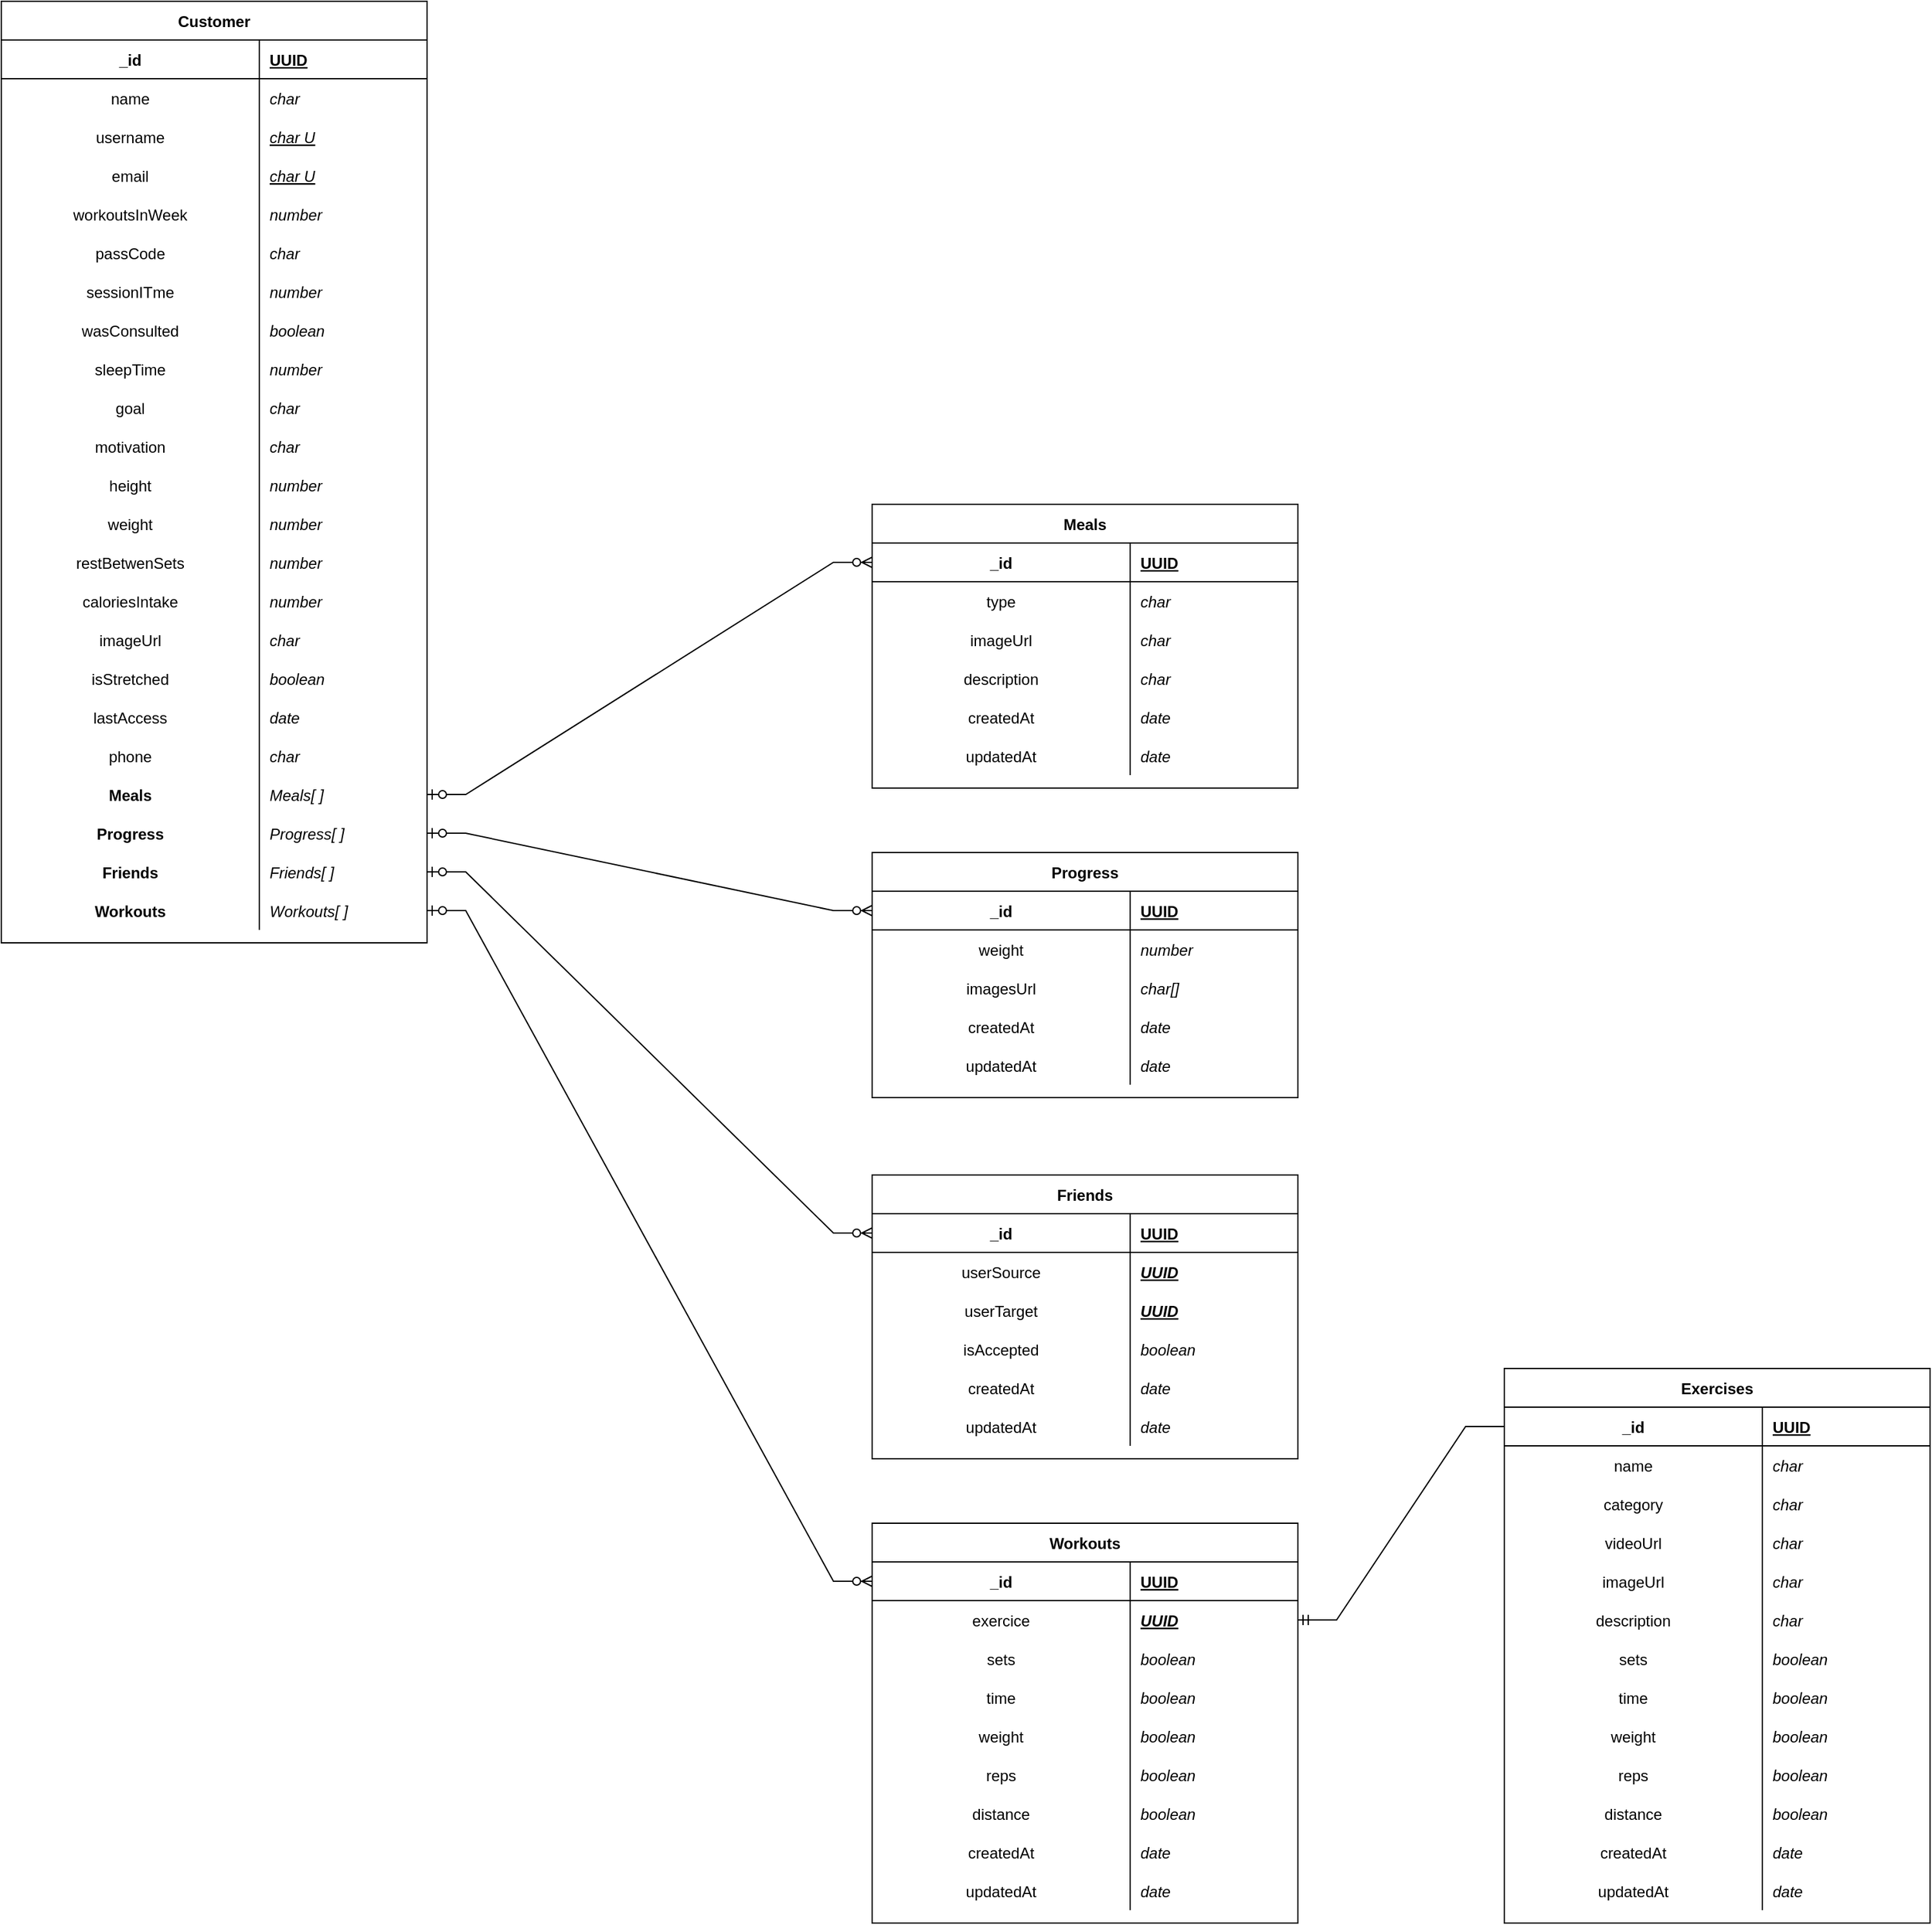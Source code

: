 <mxfile version="24.6.1" type="github">
  <diagram id="R2lEEEUBdFMjLlhIrx00" name="Page-1">
    <mxGraphModel dx="1035" dy="520" grid="1" gridSize="10" guides="1" tooltips="1" connect="1" arrows="1" fold="1" page="1" pageScale="1" pageWidth="850" pageHeight="1100" math="0" shadow="0" extFonts="Permanent Marker^https://fonts.googleapis.com/css?family=Permanent+Marker">
      <root>
        <mxCell id="0" />
        <mxCell id="1" parent="0" />
        <mxCell id="C-vyLk0tnHw3VtMMgP7b-23" value="Customer" style="shape=table;startSize=30;container=1;collapsible=1;childLayout=tableLayout;fixedRows=1;rowLines=0;fontStyle=1;align=center;resizeLast=1;" parent="1" vertex="1">
          <mxGeometry x="95" y="120" width="330" height="730" as="geometry" />
        </mxCell>
        <mxCell id="C-vyLk0tnHw3VtMMgP7b-24" value="" style="shape=partialRectangle;collapsible=0;dropTarget=0;pointerEvents=0;fillColor=none;points=[[0,0.5],[1,0.5]];portConstraint=eastwest;top=0;left=0;right=0;bottom=1;" parent="C-vyLk0tnHw3VtMMgP7b-23" vertex="1">
          <mxGeometry y="30" width="330" height="30" as="geometry" />
        </mxCell>
        <mxCell id="C-vyLk0tnHw3VtMMgP7b-25" value="_id" style="shape=partialRectangle;overflow=hidden;connectable=0;fillColor=none;top=0;left=0;bottom=0;right=0;fontStyle=1;" parent="C-vyLk0tnHw3VtMMgP7b-24" vertex="1">
          <mxGeometry width="200" height="30" as="geometry">
            <mxRectangle width="200" height="30" as="alternateBounds" />
          </mxGeometry>
        </mxCell>
        <mxCell id="C-vyLk0tnHw3VtMMgP7b-26" value="UUID" style="shape=partialRectangle;overflow=hidden;connectable=0;fillColor=none;top=0;left=0;bottom=0;right=0;align=left;spacingLeft=6;fontStyle=5;" parent="C-vyLk0tnHw3VtMMgP7b-24" vertex="1">
          <mxGeometry x="200" width="130" height="30" as="geometry">
            <mxRectangle width="130" height="30" as="alternateBounds" />
          </mxGeometry>
        </mxCell>
        <mxCell id="C-vyLk0tnHw3VtMMgP7b-27" value="" style="shape=partialRectangle;collapsible=0;dropTarget=0;pointerEvents=0;fillColor=none;points=[[0,0.5],[1,0.5]];portConstraint=eastwest;top=0;left=0;right=0;bottom=0;" parent="C-vyLk0tnHw3VtMMgP7b-23" vertex="1">
          <mxGeometry y="60" width="330" height="30" as="geometry" />
        </mxCell>
        <mxCell id="C-vyLk0tnHw3VtMMgP7b-28" value="name" style="shape=partialRectangle;overflow=hidden;connectable=0;fillColor=none;top=0;left=0;bottom=0;right=0;" parent="C-vyLk0tnHw3VtMMgP7b-27" vertex="1">
          <mxGeometry width="200" height="30" as="geometry">
            <mxRectangle width="200" height="30" as="alternateBounds" />
          </mxGeometry>
        </mxCell>
        <mxCell id="C-vyLk0tnHw3VtMMgP7b-29" value="char" style="shape=partialRectangle;overflow=hidden;connectable=0;fillColor=none;top=0;left=0;bottom=0;right=0;align=left;spacingLeft=6;fontStyle=2" parent="C-vyLk0tnHw3VtMMgP7b-27" vertex="1">
          <mxGeometry x="200" width="130" height="30" as="geometry">
            <mxRectangle width="130" height="30" as="alternateBounds" />
          </mxGeometry>
        </mxCell>
        <mxCell id="t6Y0-m-rxR8bx9GA2XzI-23" style="shape=partialRectangle;collapsible=0;dropTarget=0;pointerEvents=0;fillColor=none;points=[[0,0.5],[1,0.5]];portConstraint=eastwest;top=0;left=0;right=0;bottom=0;" vertex="1" parent="C-vyLk0tnHw3VtMMgP7b-23">
          <mxGeometry y="90" width="330" height="30" as="geometry" />
        </mxCell>
        <mxCell id="t6Y0-m-rxR8bx9GA2XzI-24" value="username" style="shape=partialRectangle;overflow=hidden;connectable=0;fillColor=none;top=0;left=0;bottom=0;right=0;" vertex="1" parent="t6Y0-m-rxR8bx9GA2XzI-23">
          <mxGeometry width="200" height="30" as="geometry">
            <mxRectangle width="200" height="30" as="alternateBounds" />
          </mxGeometry>
        </mxCell>
        <mxCell id="t6Y0-m-rxR8bx9GA2XzI-25" value="char U" style="shape=partialRectangle;overflow=hidden;connectable=0;fillColor=none;top=0;left=0;bottom=0;right=0;align=left;spacingLeft=6;fontStyle=6" vertex="1" parent="t6Y0-m-rxR8bx9GA2XzI-23">
          <mxGeometry x="200" width="130" height="30" as="geometry">
            <mxRectangle width="130" height="30" as="alternateBounds" />
          </mxGeometry>
        </mxCell>
        <mxCell id="t6Y0-m-rxR8bx9GA2XzI-26" style="shape=partialRectangle;collapsible=0;dropTarget=0;pointerEvents=0;fillColor=none;points=[[0,0.5],[1,0.5]];portConstraint=eastwest;top=0;left=0;right=0;bottom=0;" vertex="1" parent="C-vyLk0tnHw3VtMMgP7b-23">
          <mxGeometry y="120" width="330" height="30" as="geometry" />
        </mxCell>
        <mxCell id="t6Y0-m-rxR8bx9GA2XzI-27" value="email" style="shape=partialRectangle;overflow=hidden;connectable=0;fillColor=none;top=0;left=0;bottom=0;right=0;" vertex="1" parent="t6Y0-m-rxR8bx9GA2XzI-26">
          <mxGeometry width="200" height="30" as="geometry">
            <mxRectangle width="200" height="30" as="alternateBounds" />
          </mxGeometry>
        </mxCell>
        <mxCell id="t6Y0-m-rxR8bx9GA2XzI-28" value="char U" style="shape=partialRectangle;overflow=hidden;connectable=0;fillColor=none;top=0;left=0;bottom=0;right=0;align=left;spacingLeft=6;fontStyle=6" vertex="1" parent="t6Y0-m-rxR8bx9GA2XzI-26">
          <mxGeometry x="200" width="130" height="30" as="geometry">
            <mxRectangle width="130" height="30" as="alternateBounds" />
          </mxGeometry>
        </mxCell>
        <mxCell id="t6Y0-m-rxR8bx9GA2XzI-29" style="shape=partialRectangle;collapsible=0;dropTarget=0;pointerEvents=0;fillColor=none;points=[[0,0.5],[1,0.5]];portConstraint=eastwest;top=0;left=0;right=0;bottom=0;" vertex="1" parent="C-vyLk0tnHw3VtMMgP7b-23">
          <mxGeometry y="150" width="330" height="30" as="geometry" />
        </mxCell>
        <mxCell id="t6Y0-m-rxR8bx9GA2XzI-30" value="workoutsInWeek" style="shape=partialRectangle;overflow=hidden;connectable=0;fillColor=none;top=0;left=0;bottom=0;right=0;" vertex="1" parent="t6Y0-m-rxR8bx9GA2XzI-29">
          <mxGeometry width="200" height="30" as="geometry">
            <mxRectangle width="200" height="30" as="alternateBounds" />
          </mxGeometry>
        </mxCell>
        <mxCell id="t6Y0-m-rxR8bx9GA2XzI-31" value="number" style="shape=partialRectangle;overflow=hidden;connectable=0;fillColor=none;top=0;left=0;bottom=0;right=0;align=left;spacingLeft=6;fontStyle=2" vertex="1" parent="t6Y0-m-rxR8bx9GA2XzI-29">
          <mxGeometry x="200" width="130" height="30" as="geometry">
            <mxRectangle width="130" height="30" as="alternateBounds" />
          </mxGeometry>
        </mxCell>
        <mxCell id="t6Y0-m-rxR8bx9GA2XzI-32" style="shape=partialRectangle;collapsible=0;dropTarget=0;pointerEvents=0;fillColor=none;points=[[0,0.5],[1,0.5]];portConstraint=eastwest;top=0;left=0;right=0;bottom=0;" vertex="1" parent="C-vyLk0tnHw3VtMMgP7b-23">
          <mxGeometry y="180" width="330" height="30" as="geometry" />
        </mxCell>
        <mxCell id="t6Y0-m-rxR8bx9GA2XzI-33" value="passCode" style="shape=partialRectangle;overflow=hidden;connectable=0;fillColor=none;top=0;left=0;bottom=0;right=0;" vertex="1" parent="t6Y0-m-rxR8bx9GA2XzI-32">
          <mxGeometry width="200" height="30" as="geometry">
            <mxRectangle width="200" height="30" as="alternateBounds" />
          </mxGeometry>
        </mxCell>
        <mxCell id="t6Y0-m-rxR8bx9GA2XzI-34" value="char" style="shape=partialRectangle;overflow=hidden;connectable=0;fillColor=none;top=0;left=0;bottom=0;right=0;align=left;spacingLeft=6;fontStyle=2" vertex="1" parent="t6Y0-m-rxR8bx9GA2XzI-32">
          <mxGeometry x="200" width="130" height="30" as="geometry">
            <mxRectangle width="130" height="30" as="alternateBounds" />
          </mxGeometry>
        </mxCell>
        <mxCell id="t6Y0-m-rxR8bx9GA2XzI-35" style="shape=partialRectangle;collapsible=0;dropTarget=0;pointerEvents=0;fillColor=none;points=[[0,0.5],[1,0.5]];portConstraint=eastwest;top=0;left=0;right=0;bottom=0;" vertex="1" parent="C-vyLk0tnHw3VtMMgP7b-23">
          <mxGeometry y="210" width="330" height="30" as="geometry" />
        </mxCell>
        <mxCell id="t6Y0-m-rxR8bx9GA2XzI-36" value="sessionITme" style="shape=partialRectangle;overflow=hidden;connectable=0;fillColor=none;top=0;left=0;bottom=0;right=0;" vertex="1" parent="t6Y0-m-rxR8bx9GA2XzI-35">
          <mxGeometry width="200" height="30" as="geometry">
            <mxRectangle width="200" height="30" as="alternateBounds" />
          </mxGeometry>
        </mxCell>
        <mxCell id="t6Y0-m-rxR8bx9GA2XzI-37" value="number" style="shape=partialRectangle;overflow=hidden;connectable=0;fillColor=none;top=0;left=0;bottom=0;right=0;align=left;spacingLeft=6;fontStyle=2" vertex="1" parent="t6Y0-m-rxR8bx9GA2XzI-35">
          <mxGeometry x="200" width="130" height="30" as="geometry">
            <mxRectangle width="130" height="30" as="alternateBounds" />
          </mxGeometry>
        </mxCell>
        <mxCell id="t6Y0-m-rxR8bx9GA2XzI-71" style="shape=partialRectangle;collapsible=0;dropTarget=0;pointerEvents=0;fillColor=none;points=[[0,0.5],[1,0.5]];portConstraint=eastwest;top=0;left=0;right=0;bottom=0;" vertex="1" parent="C-vyLk0tnHw3VtMMgP7b-23">
          <mxGeometry y="240" width="330" height="30" as="geometry" />
        </mxCell>
        <mxCell id="t6Y0-m-rxR8bx9GA2XzI-72" value="wasConsulted" style="shape=partialRectangle;overflow=hidden;connectable=0;fillColor=none;top=0;left=0;bottom=0;right=0;" vertex="1" parent="t6Y0-m-rxR8bx9GA2XzI-71">
          <mxGeometry width="200" height="30" as="geometry">
            <mxRectangle width="200" height="30" as="alternateBounds" />
          </mxGeometry>
        </mxCell>
        <mxCell id="t6Y0-m-rxR8bx9GA2XzI-73" value="boolean" style="shape=partialRectangle;overflow=hidden;connectable=0;fillColor=none;top=0;left=0;bottom=0;right=0;align=left;spacingLeft=6;fontStyle=2" vertex="1" parent="t6Y0-m-rxR8bx9GA2XzI-71">
          <mxGeometry x="200" width="130" height="30" as="geometry">
            <mxRectangle width="130" height="30" as="alternateBounds" />
          </mxGeometry>
        </mxCell>
        <mxCell id="t6Y0-m-rxR8bx9GA2XzI-74" style="shape=partialRectangle;collapsible=0;dropTarget=0;pointerEvents=0;fillColor=none;points=[[0,0.5],[1,0.5]];portConstraint=eastwest;top=0;left=0;right=0;bottom=0;" vertex="1" parent="C-vyLk0tnHw3VtMMgP7b-23">
          <mxGeometry y="270" width="330" height="30" as="geometry" />
        </mxCell>
        <mxCell id="t6Y0-m-rxR8bx9GA2XzI-75" value="sleepTime" style="shape=partialRectangle;overflow=hidden;connectable=0;fillColor=none;top=0;left=0;bottom=0;right=0;" vertex="1" parent="t6Y0-m-rxR8bx9GA2XzI-74">
          <mxGeometry width="200" height="30" as="geometry">
            <mxRectangle width="200" height="30" as="alternateBounds" />
          </mxGeometry>
        </mxCell>
        <mxCell id="t6Y0-m-rxR8bx9GA2XzI-76" value="number" style="shape=partialRectangle;overflow=hidden;connectable=0;fillColor=none;top=0;left=0;bottom=0;right=0;align=left;spacingLeft=6;fontStyle=2" vertex="1" parent="t6Y0-m-rxR8bx9GA2XzI-74">
          <mxGeometry x="200" width="130" height="30" as="geometry">
            <mxRectangle width="130" height="30" as="alternateBounds" />
          </mxGeometry>
        </mxCell>
        <mxCell id="t6Y0-m-rxR8bx9GA2XzI-77" style="shape=partialRectangle;collapsible=0;dropTarget=0;pointerEvents=0;fillColor=none;points=[[0,0.5],[1,0.5]];portConstraint=eastwest;top=0;left=0;right=0;bottom=0;" vertex="1" parent="C-vyLk0tnHw3VtMMgP7b-23">
          <mxGeometry y="300" width="330" height="30" as="geometry" />
        </mxCell>
        <mxCell id="t6Y0-m-rxR8bx9GA2XzI-78" value="goal" style="shape=partialRectangle;overflow=hidden;connectable=0;fillColor=none;top=0;left=0;bottom=0;right=0;" vertex="1" parent="t6Y0-m-rxR8bx9GA2XzI-77">
          <mxGeometry width="200" height="30" as="geometry">
            <mxRectangle width="200" height="30" as="alternateBounds" />
          </mxGeometry>
        </mxCell>
        <mxCell id="t6Y0-m-rxR8bx9GA2XzI-79" value="char" style="shape=partialRectangle;overflow=hidden;connectable=0;fillColor=none;top=0;left=0;bottom=0;right=0;align=left;spacingLeft=6;fontStyle=2" vertex="1" parent="t6Y0-m-rxR8bx9GA2XzI-77">
          <mxGeometry x="200" width="130" height="30" as="geometry">
            <mxRectangle width="130" height="30" as="alternateBounds" />
          </mxGeometry>
        </mxCell>
        <mxCell id="t6Y0-m-rxR8bx9GA2XzI-80" style="shape=partialRectangle;collapsible=0;dropTarget=0;pointerEvents=0;fillColor=none;points=[[0,0.5],[1,0.5]];portConstraint=eastwest;top=0;left=0;right=0;bottom=0;" vertex="1" parent="C-vyLk0tnHw3VtMMgP7b-23">
          <mxGeometry y="330" width="330" height="30" as="geometry" />
        </mxCell>
        <mxCell id="t6Y0-m-rxR8bx9GA2XzI-81" value="motivation" style="shape=partialRectangle;overflow=hidden;connectable=0;fillColor=none;top=0;left=0;bottom=0;right=0;" vertex="1" parent="t6Y0-m-rxR8bx9GA2XzI-80">
          <mxGeometry width="200" height="30" as="geometry">
            <mxRectangle width="200" height="30" as="alternateBounds" />
          </mxGeometry>
        </mxCell>
        <mxCell id="t6Y0-m-rxR8bx9GA2XzI-82" value="char" style="shape=partialRectangle;overflow=hidden;connectable=0;fillColor=none;top=0;left=0;bottom=0;right=0;align=left;spacingLeft=6;fontStyle=2" vertex="1" parent="t6Y0-m-rxR8bx9GA2XzI-80">
          <mxGeometry x="200" width="130" height="30" as="geometry">
            <mxRectangle width="130" height="30" as="alternateBounds" />
          </mxGeometry>
        </mxCell>
        <mxCell id="t6Y0-m-rxR8bx9GA2XzI-83" style="shape=partialRectangle;collapsible=0;dropTarget=0;pointerEvents=0;fillColor=none;points=[[0,0.5],[1,0.5]];portConstraint=eastwest;top=0;left=0;right=0;bottom=0;" vertex="1" parent="C-vyLk0tnHw3VtMMgP7b-23">
          <mxGeometry y="360" width="330" height="30" as="geometry" />
        </mxCell>
        <mxCell id="t6Y0-m-rxR8bx9GA2XzI-84" value="height" style="shape=partialRectangle;overflow=hidden;connectable=0;fillColor=none;top=0;left=0;bottom=0;right=0;" vertex="1" parent="t6Y0-m-rxR8bx9GA2XzI-83">
          <mxGeometry width="200" height="30" as="geometry">
            <mxRectangle width="200" height="30" as="alternateBounds" />
          </mxGeometry>
        </mxCell>
        <mxCell id="t6Y0-m-rxR8bx9GA2XzI-85" value="number" style="shape=partialRectangle;overflow=hidden;connectable=0;fillColor=none;top=0;left=0;bottom=0;right=0;align=left;spacingLeft=6;fontStyle=2" vertex="1" parent="t6Y0-m-rxR8bx9GA2XzI-83">
          <mxGeometry x="200" width="130" height="30" as="geometry">
            <mxRectangle width="130" height="30" as="alternateBounds" />
          </mxGeometry>
        </mxCell>
        <mxCell id="t6Y0-m-rxR8bx9GA2XzI-86" style="shape=partialRectangle;collapsible=0;dropTarget=0;pointerEvents=0;fillColor=none;points=[[0,0.5],[1,0.5]];portConstraint=eastwest;top=0;left=0;right=0;bottom=0;" vertex="1" parent="C-vyLk0tnHw3VtMMgP7b-23">
          <mxGeometry y="390" width="330" height="30" as="geometry" />
        </mxCell>
        <mxCell id="t6Y0-m-rxR8bx9GA2XzI-87" value="weight" style="shape=partialRectangle;overflow=hidden;connectable=0;fillColor=none;top=0;left=0;bottom=0;right=0;" vertex="1" parent="t6Y0-m-rxR8bx9GA2XzI-86">
          <mxGeometry width="200" height="30" as="geometry">
            <mxRectangle width="200" height="30" as="alternateBounds" />
          </mxGeometry>
        </mxCell>
        <mxCell id="t6Y0-m-rxR8bx9GA2XzI-88" value="number" style="shape=partialRectangle;overflow=hidden;connectable=0;fillColor=none;top=0;left=0;bottom=0;right=0;align=left;spacingLeft=6;fontStyle=2" vertex="1" parent="t6Y0-m-rxR8bx9GA2XzI-86">
          <mxGeometry x="200" width="130" height="30" as="geometry">
            <mxRectangle width="130" height="30" as="alternateBounds" />
          </mxGeometry>
        </mxCell>
        <mxCell id="t6Y0-m-rxR8bx9GA2XzI-89" style="shape=partialRectangle;collapsible=0;dropTarget=0;pointerEvents=0;fillColor=none;points=[[0,0.5],[1,0.5]];portConstraint=eastwest;top=0;left=0;right=0;bottom=0;" vertex="1" parent="C-vyLk0tnHw3VtMMgP7b-23">
          <mxGeometry y="420" width="330" height="30" as="geometry" />
        </mxCell>
        <mxCell id="t6Y0-m-rxR8bx9GA2XzI-90" value="restBetwenSets" style="shape=partialRectangle;overflow=hidden;connectable=0;fillColor=none;top=0;left=0;bottom=0;right=0;" vertex="1" parent="t6Y0-m-rxR8bx9GA2XzI-89">
          <mxGeometry width="200" height="30" as="geometry">
            <mxRectangle width="200" height="30" as="alternateBounds" />
          </mxGeometry>
        </mxCell>
        <mxCell id="t6Y0-m-rxR8bx9GA2XzI-91" value="number" style="shape=partialRectangle;overflow=hidden;connectable=0;fillColor=none;top=0;left=0;bottom=0;right=0;align=left;spacingLeft=6;fontStyle=2" vertex="1" parent="t6Y0-m-rxR8bx9GA2XzI-89">
          <mxGeometry x="200" width="130" height="30" as="geometry">
            <mxRectangle width="130" height="30" as="alternateBounds" />
          </mxGeometry>
        </mxCell>
        <mxCell id="t6Y0-m-rxR8bx9GA2XzI-92" style="shape=partialRectangle;collapsible=0;dropTarget=0;pointerEvents=0;fillColor=none;points=[[0,0.5],[1,0.5]];portConstraint=eastwest;top=0;left=0;right=0;bottom=0;" vertex="1" parent="C-vyLk0tnHw3VtMMgP7b-23">
          <mxGeometry y="450" width="330" height="30" as="geometry" />
        </mxCell>
        <mxCell id="t6Y0-m-rxR8bx9GA2XzI-93" value="caloriesIntake" style="shape=partialRectangle;overflow=hidden;connectable=0;fillColor=none;top=0;left=0;bottom=0;right=0;" vertex="1" parent="t6Y0-m-rxR8bx9GA2XzI-92">
          <mxGeometry width="200" height="30" as="geometry">
            <mxRectangle width="200" height="30" as="alternateBounds" />
          </mxGeometry>
        </mxCell>
        <mxCell id="t6Y0-m-rxR8bx9GA2XzI-94" value="number" style="shape=partialRectangle;overflow=hidden;connectable=0;fillColor=none;top=0;left=0;bottom=0;right=0;align=left;spacingLeft=6;fontStyle=2" vertex="1" parent="t6Y0-m-rxR8bx9GA2XzI-92">
          <mxGeometry x="200" width="130" height="30" as="geometry">
            <mxRectangle width="130" height="30" as="alternateBounds" />
          </mxGeometry>
        </mxCell>
        <mxCell id="t6Y0-m-rxR8bx9GA2XzI-98" style="shape=partialRectangle;collapsible=0;dropTarget=0;pointerEvents=0;fillColor=none;points=[[0,0.5],[1,0.5]];portConstraint=eastwest;top=0;left=0;right=0;bottom=0;" vertex="1" parent="C-vyLk0tnHw3VtMMgP7b-23">
          <mxGeometry y="480" width="330" height="30" as="geometry" />
        </mxCell>
        <mxCell id="t6Y0-m-rxR8bx9GA2XzI-99" value="imageUrl" style="shape=partialRectangle;overflow=hidden;connectable=0;fillColor=none;top=0;left=0;bottom=0;right=0;" vertex="1" parent="t6Y0-m-rxR8bx9GA2XzI-98">
          <mxGeometry width="200" height="30" as="geometry">
            <mxRectangle width="200" height="30" as="alternateBounds" />
          </mxGeometry>
        </mxCell>
        <mxCell id="t6Y0-m-rxR8bx9GA2XzI-100" value="char" style="shape=partialRectangle;overflow=hidden;connectable=0;fillColor=none;top=0;left=0;bottom=0;right=0;align=left;spacingLeft=6;fontStyle=2" vertex="1" parent="t6Y0-m-rxR8bx9GA2XzI-98">
          <mxGeometry x="200" width="130" height="30" as="geometry">
            <mxRectangle width="130" height="30" as="alternateBounds" />
          </mxGeometry>
        </mxCell>
        <mxCell id="t6Y0-m-rxR8bx9GA2XzI-95" style="shape=partialRectangle;collapsible=0;dropTarget=0;pointerEvents=0;fillColor=none;points=[[0,0.5],[1,0.5]];portConstraint=eastwest;top=0;left=0;right=0;bottom=0;" vertex="1" parent="C-vyLk0tnHw3VtMMgP7b-23">
          <mxGeometry y="510" width="330" height="30" as="geometry" />
        </mxCell>
        <mxCell id="t6Y0-m-rxR8bx9GA2XzI-96" value="isStretched" style="shape=partialRectangle;overflow=hidden;connectable=0;fillColor=none;top=0;left=0;bottom=0;right=0;" vertex="1" parent="t6Y0-m-rxR8bx9GA2XzI-95">
          <mxGeometry width="200" height="30" as="geometry">
            <mxRectangle width="200" height="30" as="alternateBounds" />
          </mxGeometry>
        </mxCell>
        <mxCell id="t6Y0-m-rxR8bx9GA2XzI-97" value="boolean" style="shape=partialRectangle;overflow=hidden;connectable=0;fillColor=none;top=0;left=0;bottom=0;right=0;align=left;spacingLeft=6;fontStyle=2" vertex="1" parent="t6Y0-m-rxR8bx9GA2XzI-95">
          <mxGeometry x="200" width="130" height="30" as="geometry">
            <mxRectangle width="130" height="30" as="alternateBounds" />
          </mxGeometry>
        </mxCell>
        <mxCell id="t6Y0-m-rxR8bx9GA2XzI-101" style="shape=partialRectangle;collapsible=0;dropTarget=0;pointerEvents=0;fillColor=none;points=[[0,0.5],[1,0.5]];portConstraint=eastwest;top=0;left=0;right=0;bottom=0;" vertex="1" parent="C-vyLk0tnHw3VtMMgP7b-23">
          <mxGeometry y="540" width="330" height="30" as="geometry" />
        </mxCell>
        <mxCell id="t6Y0-m-rxR8bx9GA2XzI-102" value="lastAccess" style="shape=partialRectangle;overflow=hidden;connectable=0;fillColor=none;top=0;left=0;bottom=0;right=0;" vertex="1" parent="t6Y0-m-rxR8bx9GA2XzI-101">
          <mxGeometry width="200" height="30" as="geometry">
            <mxRectangle width="200" height="30" as="alternateBounds" />
          </mxGeometry>
        </mxCell>
        <mxCell id="t6Y0-m-rxR8bx9GA2XzI-103" value="date" style="shape=partialRectangle;overflow=hidden;connectable=0;fillColor=none;top=0;left=0;bottom=0;right=0;align=left;spacingLeft=6;fontStyle=2" vertex="1" parent="t6Y0-m-rxR8bx9GA2XzI-101">
          <mxGeometry x="200" width="130" height="30" as="geometry">
            <mxRectangle width="130" height="30" as="alternateBounds" />
          </mxGeometry>
        </mxCell>
        <mxCell id="t6Y0-m-rxR8bx9GA2XzI-104" style="shape=partialRectangle;collapsible=0;dropTarget=0;pointerEvents=0;fillColor=none;points=[[0,0.5],[1,0.5]];portConstraint=eastwest;top=0;left=0;right=0;bottom=0;" vertex="1" parent="C-vyLk0tnHw3VtMMgP7b-23">
          <mxGeometry y="570" width="330" height="30" as="geometry" />
        </mxCell>
        <mxCell id="t6Y0-m-rxR8bx9GA2XzI-105" value="phone" style="shape=partialRectangle;overflow=hidden;connectable=0;fillColor=none;top=0;left=0;bottom=0;right=0;" vertex="1" parent="t6Y0-m-rxR8bx9GA2XzI-104">
          <mxGeometry width="200" height="30" as="geometry">
            <mxRectangle width="200" height="30" as="alternateBounds" />
          </mxGeometry>
        </mxCell>
        <mxCell id="t6Y0-m-rxR8bx9GA2XzI-106" value="char" style="shape=partialRectangle;overflow=hidden;connectable=0;fillColor=none;top=0;left=0;bottom=0;right=0;align=left;spacingLeft=6;fontStyle=2" vertex="1" parent="t6Y0-m-rxR8bx9GA2XzI-104">
          <mxGeometry x="200" width="130" height="30" as="geometry">
            <mxRectangle width="130" height="30" as="alternateBounds" />
          </mxGeometry>
        </mxCell>
        <mxCell id="t6Y0-m-rxR8bx9GA2XzI-409" style="shape=partialRectangle;collapsible=0;dropTarget=0;pointerEvents=0;fillColor=none;points=[[0,0.5],[1,0.5]];portConstraint=eastwest;top=0;left=0;right=0;bottom=0;" vertex="1" parent="C-vyLk0tnHw3VtMMgP7b-23">
          <mxGeometry y="600" width="330" height="30" as="geometry" />
        </mxCell>
        <mxCell id="t6Y0-m-rxR8bx9GA2XzI-410" value="Meals" style="shape=partialRectangle;overflow=hidden;connectable=0;fillColor=none;top=0;left=0;bottom=0;right=0;fontStyle=1" vertex="1" parent="t6Y0-m-rxR8bx9GA2XzI-409">
          <mxGeometry width="200" height="30" as="geometry">
            <mxRectangle width="200" height="30" as="alternateBounds" />
          </mxGeometry>
        </mxCell>
        <mxCell id="t6Y0-m-rxR8bx9GA2XzI-411" value="Meals[ ]" style="shape=partialRectangle;overflow=hidden;connectable=0;fillColor=none;top=0;left=0;bottom=0;right=0;align=left;spacingLeft=6;fontStyle=2" vertex="1" parent="t6Y0-m-rxR8bx9GA2XzI-409">
          <mxGeometry x="200" width="130" height="30" as="geometry">
            <mxRectangle width="130" height="30" as="alternateBounds" />
          </mxGeometry>
        </mxCell>
        <mxCell id="t6Y0-m-rxR8bx9GA2XzI-114" style="shape=partialRectangle;collapsible=0;dropTarget=0;pointerEvents=0;fillColor=none;points=[[0,0.5],[1,0.5]];portConstraint=eastwest;top=0;left=0;right=0;bottom=0;" vertex="1" parent="C-vyLk0tnHw3VtMMgP7b-23">
          <mxGeometry y="630" width="330" height="30" as="geometry" />
        </mxCell>
        <mxCell id="t6Y0-m-rxR8bx9GA2XzI-115" value="Progress" style="shape=partialRectangle;overflow=hidden;connectable=0;fillColor=none;top=0;left=0;bottom=0;right=0;fontStyle=1" vertex="1" parent="t6Y0-m-rxR8bx9GA2XzI-114">
          <mxGeometry width="200" height="30" as="geometry">
            <mxRectangle width="200" height="30" as="alternateBounds" />
          </mxGeometry>
        </mxCell>
        <mxCell id="t6Y0-m-rxR8bx9GA2XzI-116" value="Progress[ ]" style="shape=partialRectangle;overflow=hidden;connectable=0;fillColor=none;top=0;left=0;bottom=0;right=0;align=left;spacingLeft=6;fontStyle=2" vertex="1" parent="t6Y0-m-rxR8bx9GA2XzI-114">
          <mxGeometry x="200" width="130" height="30" as="geometry">
            <mxRectangle width="130" height="30" as="alternateBounds" />
          </mxGeometry>
        </mxCell>
        <mxCell id="t6Y0-m-rxR8bx9GA2XzI-420" style="shape=partialRectangle;collapsible=0;dropTarget=0;pointerEvents=0;fillColor=none;points=[[0,0.5],[1,0.5]];portConstraint=eastwest;top=0;left=0;right=0;bottom=0;" vertex="1" parent="C-vyLk0tnHw3VtMMgP7b-23">
          <mxGeometry y="660" width="330" height="30" as="geometry" />
        </mxCell>
        <mxCell id="t6Y0-m-rxR8bx9GA2XzI-421" value="Friends" style="shape=partialRectangle;overflow=hidden;connectable=0;fillColor=none;top=0;left=0;bottom=0;right=0;fontStyle=1" vertex="1" parent="t6Y0-m-rxR8bx9GA2XzI-420">
          <mxGeometry width="200" height="30" as="geometry">
            <mxRectangle width="200" height="30" as="alternateBounds" />
          </mxGeometry>
        </mxCell>
        <mxCell id="t6Y0-m-rxR8bx9GA2XzI-422" value="Friends[ ]" style="shape=partialRectangle;overflow=hidden;connectable=0;fillColor=none;top=0;left=0;bottom=0;right=0;align=left;spacingLeft=6;fontStyle=2" vertex="1" parent="t6Y0-m-rxR8bx9GA2XzI-420">
          <mxGeometry x="200" width="130" height="30" as="geometry">
            <mxRectangle width="130" height="30" as="alternateBounds" />
          </mxGeometry>
        </mxCell>
        <mxCell id="t6Y0-m-rxR8bx9GA2XzI-446" style="shape=partialRectangle;collapsible=0;dropTarget=0;pointerEvents=0;fillColor=none;points=[[0,0.5],[1,0.5]];portConstraint=eastwest;top=0;left=0;right=0;bottom=0;" vertex="1" parent="C-vyLk0tnHw3VtMMgP7b-23">
          <mxGeometry y="690" width="330" height="30" as="geometry" />
        </mxCell>
        <mxCell id="t6Y0-m-rxR8bx9GA2XzI-447" value="Workouts" style="shape=partialRectangle;overflow=hidden;connectable=0;fillColor=none;top=0;left=0;bottom=0;right=0;fontStyle=1" vertex="1" parent="t6Y0-m-rxR8bx9GA2XzI-446">
          <mxGeometry width="200" height="30" as="geometry">
            <mxRectangle width="200" height="30" as="alternateBounds" />
          </mxGeometry>
        </mxCell>
        <mxCell id="t6Y0-m-rxR8bx9GA2XzI-448" value="Workouts[ ]" style="shape=partialRectangle;overflow=hidden;connectable=0;fillColor=none;top=0;left=0;bottom=0;right=0;align=left;spacingLeft=6;fontStyle=2" vertex="1" parent="t6Y0-m-rxR8bx9GA2XzI-446">
          <mxGeometry x="200" width="130" height="30" as="geometry">
            <mxRectangle width="130" height="30" as="alternateBounds" />
          </mxGeometry>
        </mxCell>
        <mxCell id="t6Y0-m-rxR8bx9GA2XzI-308" value="Progress" style="shape=table;startSize=30;container=1;collapsible=1;childLayout=tableLayout;fixedRows=1;rowLines=0;fontStyle=1;align=center;resizeLast=1;" vertex="1" parent="1">
          <mxGeometry x="770" y="780" width="330" height="190" as="geometry" />
        </mxCell>
        <mxCell id="t6Y0-m-rxR8bx9GA2XzI-309" value="" style="shape=partialRectangle;collapsible=0;dropTarget=0;pointerEvents=0;fillColor=none;points=[[0,0.5],[1,0.5]];portConstraint=eastwest;top=0;left=0;right=0;bottom=1;" vertex="1" parent="t6Y0-m-rxR8bx9GA2XzI-308">
          <mxGeometry y="30" width="330" height="30" as="geometry" />
        </mxCell>
        <mxCell id="t6Y0-m-rxR8bx9GA2XzI-310" value="_id" style="shape=partialRectangle;overflow=hidden;connectable=0;fillColor=none;top=0;left=0;bottom=0;right=0;fontStyle=1;" vertex="1" parent="t6Y0-m-rxR8bx9GA2XzI-309">
          <mxGeometry width="200" height="30" as="geometry">
            <mxRectangle width="200" height="30" as="alternateBounds" />
          </mxGeometry>
        </mxCell>
        <mxCell id="t6Y0-m-rxR8bx9GA2XzI-311" value="UUID" style="shape=partialRectangle;overflow=hidden;connectable=0;fillColor=none;top=0;left=0;bottom=0;right=0;align=left;spacingLeft=6;fontStyle=5;" vertex="1" parent="t6Y0-m-rxR8bx9GA2XzI-309">
          <mxGeometry x="200" width="130" height="30" as="geometry">
            <mxRectangle width="130" height="30" as="alternateBounds" />
          </mxGeometry>
        </mxCell>
        <mxCell id="t6Y0-m-rxR8bx9GA2XzI-312" value="" style="shape=partialRectangle;collapsible=0;dropTarget=0;pointerEvents=0;fillColor=none;points=[[0,0.5],[1,0.5]];portConstraint=eastwest;top=0;left=0;right=0;bottom=0;" vertex="1" parent="t6Y0-m-rxR8bx9GA2XzI-308">
          <mxGeometry y="60" width="330" height="30" as="geometry" />
        </mxCell>
        <mxCell id="t6Y0-m-rxR8bx9GA2XzI-313" value="weight" style="shape=partialRectangle;overflow=hidden;connectable=0;fillColor=none;top=0;left=0;bottom=0;right=0;" vertex="1" parent="t6Y0-m-rxR8bx9GA2XzI-312">
          <mxGeometry width="200" height="30" as="geometry">
            <mxRectangle width="200" height="30" as="alternateBounds" />
          </mxGeometry>
        </mxCell>
        <mxCell id="t6Y0-m-rxR8bx9GA2XzI-314" value="number" style="shape=partialRectangle;overflow=hidden;connectable=0;fillColor=none;top=0;left=0;bottom=0;right=0;align=left;spacingLeft=6;fontStyle=2" vertex="1" parent="t6Y0-m-rxR8bx9GA2XzI-312">
          <mxGeometry x="200" width="130" height="30" as="geometry">
            <mxRectangle width="130" height="30" as="alternateBounds" />
          </mxGeometry>
        </mxCell>
        <mxCell id="t6Y0-m-rxR8bx9GA2XzI-378" style="shape=partialRectangle;collapsible=0;dropTarget=0;pointerEvents=0;fillColor=none;points=[[0,0.5],[1,0.5]];portConstraint=eastwest;top=0;left=0;right=0;bottom=0;" vertex="1" parent="t6Y0-m-rxR8bx9GA2XzI-308">
          <mxGeometry y="90" width="330" height="30" as="geometry" />
        </mxCell>
        <mxCell id="t6Y0-m-rxR8bx9GA2XzI-379" value="imagesUrl" style="shape=partialRectangle;overflow=hidden;connectable=0;fillColor=none;top=0;left=0;bottom=0;right=0;" vertex="1" parent="t6Y0-m-rxR8bx9GA2XzI-378">
          <mxGeometry width="200" height="30" as="geometry">
            <mxRectangle width="200" height="30" as="alternateBounds" />
          </mxGeometry>
        </mxCell>
        <mxCell id="t6Y0-m-rxR8bx9GA2XzI-380" value="char[]" style="shape=partialRectangle;overflow=hidden;connectable=0;fillColor=none;top=0;left=0;bottom=0;right=0;align=left;spacingLeft=6;fontStyle=2" vertex="1" parent="t6Y0-m-rxR8bx9GA2XzI-378">
          <mxGeometry x="200" width="130" height="30" as="geometry">
            <mxRectangle width="130" height="30" as="alternateBounds" />
          </mxGeometry>
        </mxCell>
        <mxCell id="t6Y0-m-rxR8bx9GA2XzI-383" style="shape=partialRectangle;collapsible=0;dropTarget=0;pointerEvents=0;fillColor=none;points=[[0,0.5],[1,0.5]];portConstraint=eastwest;top=0;left=0;right=0;bottom=0;" vertex="1" parent="t6Y0-m-rxR8bx9GA2XzI-308">
          <mxGeometry y="120" width="330" height="30" as="geometry" />
        </mxCell>
        <mxCell id="t6Y0-m-rxR8bx9GA2XzI-384" value="createdAt" style="shape=partialRectangle;overflow=hidden;connectable=0;fillColor=none;top=0;left=0;bottom=0;right=0;" vertex="1" parent="t6Y0-m-rxR8bx9GA2XzI-383">
          <mxGeometry width="200" height="30" as="geometry">
            <mxRectangle width="200" height="30" as="alternateBounds" />
          </mxGeometry>
        </mxCell>
        <mxCell id="t6Y0-m-rxR8bx9GA2XzI-385" value="date" style="shape=partialRectangle;overflow=hidden;connectable=0;fillColor=none;top=0;left=0;bottom=0;right=0;align=left;spacingLeft=6;fontStyle=2" vertex="1" parent="t6Y0-m-rxR8bx9GA2XzI-383">
          <mxGeometry x="200" width="130" height="30" as="geometry">
            <mxRectangle width="130" height="30" as="alternateBounds" />
          </mxGeometry>
        </mxCell>
        <mxCell id="t6Y0-m-rxR8bx9GA2XzI-386" style="shape=partialRectangle;collapsible=0;dropTarget=0;pointerEvents=0;fillColor=none;points=[[0,0.5],[1,0.5]];portConstraint=eastwest;top=0;left=0;right=0;bottom=0;" vertex="1" parent="t6Y0-m-rxR8bx9GA2XzI-308">
          <mxGeometry y="150" width="330" height="30" as="geometry" />
        </mxCell>
        <mxCell id="t6Y0-m-rxR8bx9GA2XzI-387" value="updatedAt" style="shape=partialRectangle;overflow=hidden;connectable=0;fillColor=none;top=0;left=0;bottom=0;right=0;" vertex="1" parent="t6Y0-m-rxR8bx9GA2XzI-386">
          <mxGeometry width="200" height="30" as="geometry">
            <mxRectangle width="200" height="30" as="alternateBounds" />
          </mxGeometry>
        </mxCell>
        <mxCell id="t6Y0-m-rxR8bx9GA2XzI-388" value="date" style="shape=partialRectangle;overflow=hidden;connectable=0;fillColor=none;top=0;left=0;bottom=0;right=0;align=left;spacingLeft=6;fontStyle=2" vertex="1" parent="t6Y0-m-rxR8bx9GA2XzI-386">
          <mxGeometry x="200" width="130" height="30" as="geometry">
            <mxRectangle width="130" height="30" as="alternateBounds" />
          </mxGeometry>
        </mxCell>
        <mxCell id="t6Y0-m-rxR8bx9GA2XzI-390" value="Meals" style="shape=table;startSize=30;container=1;collapsible=1;childLayout=tableLayout;fixedRows=1;rowLines=0;fontStyle=1;align=center;resizeLast=1;" vertex="1" parent="1">
          <mxGeometry x="770" y="510" width="330" height="220" as="geometry" />
        </mxCell>
        <mxCell id="t6Y0-m-rxR8bx9GA2XzI-391" value="" style="shape=partialRectangle;collapsible=0;dropTarget=0;pointerEvents=0;fillColor=none;points=[[0,0.5],[1,0.5]];portConstraint=eastwest;top=0;left=0;right=0;bottom=1;" vertex="1" parent="t6Y0-m-rxR8bx9GA2XzI-390">
          <mxGeometry y="30" width="330" height="30" as="geometry" />
        </mxCell>
        <mxCell id="t6Y0-m-rxR8bx9GA2XzI-392" value="_id" style="shape=partialRectangle;overflow=hidden;connectable=0;fillColor=none;top=0;left=0;bottom=0;right=0;fontStyle=1;" vertex="1" parent="t6Y0-m-rxR8bx9GA2XzI-391">
          <mxGeometry width="200" height="30" as="geometry">
            <mxRectangle width="200" height="30" as="alternateBounds" />
          </mxGeometry>
        </mxCell>
        <mxCell id="t6Y0-m-rxR8bx9GA2XzI-393" value="UUID" style="shape=partialRectangle;overflow=hidden;connectable=0;fillColor=none;top=0;left=0;bottom=0;right=0;align=left;spacingLeft=6;fontStyle=5;" vertex="1" parent="t6Y0-m-rxR8bx9GA2XzI-391">
          <mxGeometry x="200" width="130" height="30" as="geometry">
            <mxRectangle width="130" height="30" as="alternateBounds" />
          </mxGeometry>
        </mxCell>
        <mxCell id="t6Y0-m-rxR8bx9GA2XzI-394" value="" style="shape=partialRectangle;collapsible=0;dropTarget=0;pointerEvents=0;fillColor=none;points=[[0,0.5],[1,0.5]];portConstraint=eastwest;top=0;left=0;right=0;bottom=0;" vertex="1" parent="t6Y0-m-rxR8bx9GA2XzI-390">
          <mxGeometry y="60" width="330" height="30" as="geometry" />
        </mxCell>
        <mxCell id="t6Y0-m-rxR8bx9GA2XzI-395" value="type" style="shape=partialRectangle;overflow=hidden;connectable=0;fillColor=none;top=0;left=0;bottom=0;right=0;" vertex="1" parent="t6Y0-m-rxR8bx9GA2XzI-394">
          <mxGeometry width="200" height="30" as="geometry">
            <mxRectangle width="200" height="30" as="alternateBounds" />
          </mxGeometry>
        </mxCell>
        <mxCell id="t6Y0-m-rxR8bx9GA2XzI-396" value="char" style="shape=partialRectangle;overflow=hidden;connectable=0;fillColor=none;top=0;left=0;bottom=0;right=0;align=left;spacingLeft=6;fontStyle=2" vertex="1" parent="t6Y0-m-rxR8bx9GA2XzI-394">
          <mxGeometry x="200" width="130" height="30" as="geometry">
            <mxRectangle width="130" height="30" as="alternateBounds" />
          </mxGeometry>
        </mxCell>
        <mxCell id="t6Y0-m-rxR8bx9GA2XzI-397" style="shape=partialRectangle;collapsible=0;dropTarget=0;pointerEvents=0;fillColor=none;points=[[0,0.5],[1,0.5]];portConstraint=eastwest;top=0;left=0;right=0;bottom=0;" vertex="1" parent="t6Y0-m-rxR8bx9GA2XzI-390">
          <mxGeometry y="90" width="330" height="30" as="geometry" />
        </mxCell>
        <mxCell id="t6Y0-m-rxR8bx9GA2XzI-398" value="imageUrl" style="shape=partialRectangle;overflow=hidden;connectable=0;fillColor=none;top=0;left=0;bottom=0;right=0;" vertex="1" parent="t6Y0-m-rxR8bx9GA2XzI-397">
          <mxGeometry width="200" height="30" as="geometry">
            <mxRectangle width="200" height="30" as="alternateBounds" />
          </mxGeometry>
        </mxCell>
        <mxCell id="t6Y0-m-rxR8bx9GA2XzI-399" value="char" style="shape=partialRectangle;overflow=hidden;connectable=0;fillColor=none;top=0;left=0;bottom=0;right=0;align=left;spacingLeft=6;fontStyle=2" vertex="1" parent="t6Y0-m-rxR8bx9GA2XzI-397">
          <mxGeometry x="200" width="130" height="30" as="geometry">
            <mxRectangle width="130" height="30" as="alternateBounds" />
          </mxGeometry>
        </mxCell>
        <mxCell id="t6Y0-m-rxR8bx9GA2XzI-406" style="shape=partialRectangle;collapsible=0;dropTarget=0;pointerEvents=0;fillColor=none;points=[[0,0.5],[1,0.5]];portConstraint=eastwest;top=0;left=0;right=0;bottom=0;" vertex="1" parent="t6Y0-m-rxR8bx9GA2XzI-390">
          <mxGeometry y="120" width="330" height="30" as="geometry" />
        </mxCell>
        <mxCell id="t6Y0-m-rxR8bx9GA2XzI-407" value="description" style="shape=partialRectangle;overflow=hidden;connectable=0;fillColor=none;top=0;left=0;bottom=0;right=0;" vertex="1" parent="t6Y0-m-rxR8bx9GA2XzI-406">
          <mxGeometry width="200" height="30" as="geometry">
            <mxRectangle width="200" height="30" as="alternateBounds" />
          </mxGeometry>
        </mxCell>
        <mxCell id="t6Y0-m-rxR8bx9GA2XzI-408" value="char" style="shape=partialRectangle;overflow=hidden;connectable=0;fillColor=none;top=0;left=0;bottom=0;right=0;align=left;spacingLeft=6;fontStyle=2" vertex="1" parent="t6Y0-m-rxR8bx9GA2XzI-406">
          <mxGeometry x="200" width="130" height="30" as="geometry">
            <mxRectangle width="130" height="30" as="alternateBounds" />
          </mxGeometry>
        </mxCell>
        <mxCell id="t6Y0-m-rxR8bx9GA2XzI-400" style="shape=partialRectangle;collapsible=0;dropTarget=0;pointerEvents=0;fillColor=none;points=[[0,0.5],[1,0.5]];portConstraint=eastwest;top=0;left=0;right=0;bottom=0;" vertex="1" parent="t6Y0-m-rxR8bx9GA2XzI-390">
          <mxGeometry y="150" width="330" height="30" as="geometry" />
        </mxCell>
        <mxCell id="t6Y0-m-rxR8bx9GA2XzI-401" value="createdAt" style="shape=partialRectangle;overflow=hidden;connectable=0;fillColor=none;top=0;left=0;bottom=0;right=0;" vertex="1" parent="t6Y0-m-rxR8bx9GA2XzI-400">
          <mxGeometry width="200" height="30" as="geometry">
            <mxRectangle width="200" height="30" as="alternateBounds" />
          </mxGeometry>
        </mxCell>
        <mxCell id="t6Y0-m-rxR8bx9GA2XzI-402" value="date" style="shape=partialRectangle;overflow=hidden;connectable=0;fillColor=none;top=0;left=0;bottom=0;right=0;align=left;spacingLeft=6;fontStyle=2" vertex="1" parent="t6Y0-m-rxR8bx9GA2XzI-400">
          <mxGeometry x="200" width="130" height="30" as="geometry">
            <mxRectangle width="130" height="30" as="alternateBounds" />
          </mxGeometry>
        </mxCell>
        <mxCell id="t6Y0-m-rxR8bx9GA2XzI-403" style="shape=partialRectangle;collapsible=0;dropTarget=0;pointerEvents=0;fillColor=none;points=[[0,0.5],[1,0.5]];portConstraint=eastwest;top=0;left=0;right=0;bottom=0;" vertex="1" parent="t6Y0-m-rxR8bx9GA2XzI-390">
          <mxGeometry y="180" width="330" height="30" as="geometry" />
        </mxCell>
        <mxCell id="t6Y0-m-rxR8bx9GA2XzI-404" value="updatedAt" style="shape=partialRectangle;overflow=hidden;connectable=0;fillColor=none;top=0;left=0;bottom=0;right=0;" vertex="1" parent="t6Y0-m-rxR8bx9GA2XzI-403">
          <mxGeometry width="200" height="30" as="geometry">
            <mxRectangle width="200" height="30" as="alternateBounds" />
          </mxGeometry>
        </mxCell>
        <mxCell id="t6Y0-m-rxR8bx9GA2XzI-405" value="date" style="shape=partialRectangle;overflow=hidden;connectable=0;fillColor=none;top=0;left=0;bottom=0;right=0;align=left;spacingLeft=6;fontStyle=2" vertex="1" parent="t6Y0-m-rxR8bx9GA2XzI-403">
          <mxGeometry x="200" width="130" height="30" as="geometry">
            <mxRectangle width="130" height="30" as="alternateBounds" />
          </mxGeometry>
        </mxCell>
        <mxCell id="t6Y0-m-rxR8bx9GA2XzI-417" value="" style="edgeStyle=entityRelationEdgeStyle;fontSize=12;html=1;endArrow=ERzeroToMany;startArrow=ERzeroToOne;rounded=0;entryX=0;entryY=0.5;entryDx=0;entryDy=0;" edge="1" parent="1" source="t6Y0-m-rxR8bx9GA2XzI-409" target="t6Y0-m-rxR8bx9GA2XzI-391">
          <mxGeometry width="100" height="100" relative="1" as="geometry">
            <mxPoint x="435" y="795" as="sourcePoint" />
            <mxPoint x="520" y="600" as="targetPoint" />
            <Array as="points">
              <mxPoint x="545" y="630" />
              <mxPoint x="460" y="580" />
            </Array>
          </mxGeometry>
        </mxCell>
        <mxCell id="t6Y0-m-rxR8bx9GA2XzI-419" value="" style="edgeStyle=entityRelationEdgeStyle;fontSize=12;html=1;endArrow=ERzeroToMany;startArrow=ERzeroToOne;rounded=0;exitX=1;exitY=0.5;exitDx=0;exitDy=0;entryX=0;entryY=0.5;entryDx=0;entryDy=0;" edge="1" parent="1" source="t6Y0-m-rxR8bx9GA2XzI-114" target="t6Y0-m-rxR8bx9GA2XzI-309">
          <mxGeometry width="100" height="100" relative="1" as="geometry">
            <mxPoint x="435" y="805" as="sourcePoint" />
            <mxPoint x="530" y="610" as="targetPoint" />
            <Array as="points">
              <mxPoint x="555" y="640" />
              <mxPoint x="470" y="590" />
            </Array>
          </mxGeometry>
        </mxCell>
        <mxCell id="t6Y0-m-rxR8bx9GA2XzI-423" value="" style="edgeStyle=entityRelationEdgeStyle;fontSize=12;html=1;endArrow=ERzeroToMany;startArrow=ERzeroToOne;rounded=0;exitX=1;exitY=0.5;exitDx=0;exitDy=0;entryX=0;entryY=0.5;entryDx=0;entryDy=0;" edge="1" parent="1" source="t6Y0-m-rxR8bx9GA2XzI-420" target="t6Y0-m-rxR8bx9GA2XzI-425">
          <mxGeometry width="100" height="100" relative="1" as="geometry">
            <mxPoint x="425" y="860" as="sourcePoint" />
            <mxPoint x="450" y="1050" as="targetPoint" />
            <Array as="points">
              <mxPoint x="380" y="1030" />
              <mxPoint x="555" y="675" />
              <mxPoint x="470" y="625" />
            </Array>
          </mxGeometry>
        </mxCell>
        <mxCell id="t6Y0-m-rxR8bx9GA2XzI-424" value="Friends" style="shape=table;startSize=30;container=1;collapsible=1;childLayout=tableLayout;fixedRows=1;rowLines=0;fontStyle=1;align=center;resizeLast=1;" vertex="1" parent="1">
          <mxGeometry x="770" y="1030" width="330" height="220" as="geometry" />
        </mxCell>
        <mxCell id="t6Y0-m-rxR8bx9GA2XzI-425" value="" style="shape=partialRectangle;collapsible=0;dropTarget=0;pointerEvents=0;fillColor=none;points=[[0,0.5],[1,0.5]];portConstraint=eastwest;top=0;left=0;right=0;bottom=1;" vertex="1" parent="t6Y0-m-rxR8bx9GA2XzI-424">
          <mxGeometry y="30" width="330" height="30" as="geometry" />
        </mxCell>
        <mxCell id="t6Y0-m-rxR8bx9GA2XzI-426" value="_id" style="shape=partialRectangle;overflow=hidden;connectable=0;fillColor=none;top=0;left=0;bottom=0;right=0;fontStyle=1;" vertex="1" parent="t6Y0-m-rxR8bx9GA2XzI-425">
          <mxGeometry width="200" height="30" as="geometry">
            <mxRectangle width="200" height="30" as="alternateBounds" />
          </mxGeometry>
        </mxCell>
        <mxCell id="t6Y0-m-rxR8bx9GA2XzI-427" value="UUID" style="shape=partialRectangle;overflow=hidden;connectable=0;fillColor=none;top=0;left=0;bottom=0;right=0;align=left;spacingLeft=6;fontStyle=5;" vertex="1" parent="t6Y0-m-rxR8bx9GA2XzI-425">
          <mxGeometry x="200" width="130" height="30" as="geometry">
            <mxRectangle width="130" height="30" as="alternateBounds" />
          </mxGeometry>
        </mxCell>
        <mxCell id="t6Y0-m-rxR8bx9GA2XzI-428" value="" style="shape=partialRectangle;collapsible=0;dropTarget=0;pointerEvents=0;fillColor=none;points=[[0,0.5],[1,0.5]];portConstraint=eastwest;top=0;left=0;right=0;bottom=0;" vertex="1" parent="t6Y0-m-rxR8bx9GA2XzI-424">
          <mxGeometry y="60" width="330" height="30" as="geometry" />
        </mxCell>
        <mxCell id="t6Y0-m-rxR8bx9GA2XzI-429" value="userSource" style="shape=partialRectangle;overflow=hidden;connectable=0;fillColor=none;top=0;left=0;bottom=0;right=0;" vertex="1" parent="t6Y0-m-rxR8bx9GA2XzI-428">
          <mxGeometry width="200" height="30" as="geometry">
            <mxRectangle width="200" height="30" as="alternateBounds" />
          </mxGeometry>
        </mxCell>
        <mxCell id="t6Y0-m-rxR8bx9GA2XzI-430" value="UUID" style="shape=partialRectangle;overflow=hidden;connectable=0;fillColor=none;top=0;left=0;bottom=0;right=0;align=left;spacingLeft=6;fontStyle=7" vertex="1" parent="t6Y0-m-rxR8bx9GA2XzI-428">
          <mxGeometry x="200" width="130" height="30" as="geometry">
            <mxRectangle width="130" height="30" as="alternateBounds" />
          </mxGeometry>
        </mxCell>
        <mxCell id="t6Y0-m-rxR8bx9GA2XzI-431" style="shape=partialRectangle;collapsible=0;dropTarget=0;pointerEvents=0;fillColor=none;points=[[0,0.5],[1,0.5]];portConstraint=eastwest;top=0;left=0;right=0;bottom=0;" vertex="1" parent="t6Y0-m-rxR8bx9GA2XzI-424">
          <mxGeometry y="90" width="330" height="30" as="geometry" />
        </mxCell>
        <mxCell id="t6Y0-m-rxR8bx9GA2XzI-432" value="userTarget" style="shape=partialRectangle;overflow=hidden;connectable=0;fillColor=none;top=0;left=0;bottom=0;right=0;" vertex="1" parent="t6Y0-m-rxR8bx9GA2XzI-431">
          <mxGeometry width="200" height="30" as="geometry">
            <mxRectangle width="200" height="30" as="alternateBounds" />
          </mxGeometry>
        </mxCell>
        <mxCell id="t6Y0-m-rxR8bx9GA2XzI-433" value="UUID" style="shape=partialRectangle;overflow=hidden;connectable=0;fillColor=none;top=0;left=0;bottom=0;right=0;align=left;spacingLeft=6;fontStyle=7" vertex="1" parent="t6Y0-m-rxR8bx9GA2XzI-431">
          <mxGeometry x="200" width="130" height="30" as="geometry">
            <mxRectangle width="130" height="30" as="alternateBounds" />
          </mxGeometry>
        </mxCell>
        <mxCell id="t6Y0-m-rxR8bx9GA2XzI-440" style="shape=partialRectangle;collapsible=0;dropTarget=0;pointerEvents=0;fillColor=none;points=[[0,0.5],[1,0.5]];portConstraint=eastwest;top=0;left=0;right=0;bottom=0;" vertex="1" parent="t6Y0-m-rxR8bx9GA2XzI-424">
          <mxGeometry y="120" width="330" height="30" as="geometry" />
        </mxCell>
        <mxCell id="t6Y0-m-rxR8bx9GA2XzI-441" value="isAccepted" style="shape=partialRectangle;overflow=hidden;connectable=0;fillColor=none;top=0;left=0;bottom=0;right=0;" vertex="1" parent="t6Y0-m-rxR8bx9GA2XzI-440">
          <mxGeometry width="200" height="30" as="geometry">
            <mxRectangle width="200" height="30" as="alternateBounds" />
          </mxGeometry>
        </mxCell>
        <mxCell id="t6Y0-m-rxR8bx9GA2XzI-442" value="boolean" style="shape=partialRectangle;overflow=hidden;connectable=0;fillColor=none;top=0;left=0;bottom=0;right=0;align=left;spacingLeft=6;fontStyle=2" vertex="1" parent="t6Y0-m-rxR8bx9GA2XzI-440">
          <mxGeometry x="200" width="130" height="30" as="geometry">
            <mxRectangle width="130" height="30" as="alternateBounds" />
          </mxGeometry>
        </mxCell>
        <mxCell id="t6Y0-m-rxR8bx9GA2XzI-434" style="shape=partialRectangle;collapsible=0;dropTarget=0;pointerEvents=0;fillColor=none;points=[[0,0.5],[1,0.5]];portConstraint=eastwest;top=0;left=0;right=0;bottom=0;" vertex="1" parent="t6Y0-m-rxR8bx9GA2XzI-424">
          <mxGeometry y="150" width="330" height="30" as="geometry" />
        </mxCell>
        <mxCell id="t6Y0-m-rxR8bx9GA2XzI-435" value="createdAt" style="shape=partialRectangle;overflow=hidden;connectable=0;fillColor=none;top=0;left=0;bottom=0;right=0;" vertex="1" parent="t6Y0-m-rxR8bx9GA2XzI-434">
          <mxGeometry width="200" height="30" as="geometry">
            <mxRectangle width="200" height="30" as="alternateBounds" />
          </mxGeometry>
        </mxCell>
        <mxCell id="t6Y0-m-rxR8bx9GA2XzI-436" value="date" style="shape=partialRectangle;overflow=hidden;connectable=0;fillColor=none;top=0;left=0;bottom=0;right=0;align=left;spacingLeft=6;fontStyle=2" vertex="1" parent="t6Y0-m-rxR8bx9GA2XzI-434">
          <mxGeometry x="200" width="130" height="30" as="geometry">
            <mxRectangle width="130" height="30" as="alternateBounds" />
          </mxGeometry>
        </mxCell>
        <mxCell id="t6Y0-m-rxR8bx9GA2XzI-437" style="shape=partialRectangle;collapsible=0;dropTarget=0;pointerEvents=0;fillColor=none;points=[[0,0.5],[1,0.5]];portConstraint=eastwest;top=0;left=0;right=0;bottom=0;" vertex="1" parent="t6Y0-m-rxR8bx9GA2XzI-424">
          <mxGeometry y="180" width="330" height="30" as="geometry" />
        </mxCell>
        <mxCell id="t6Y0-m-rxR8bx9GA2XzI-438" value="updatedAt" style="shape=partialRectangle;overflow=hidden;connectable=0;fillColor=none;top=0;left=0;bottom=0;right=0;" vertex="1" parent="t6Y0-m-rxR8bx9GA2XzI-437">
          <mxGeometry width="200" height="30" as="geometry">
            <mxRectangle width="200" height="30" as="alternateBounds" />
          </mxGeometry>
        </mxCell>
        <mxCell id="t6Y0-m-rxR8bx9GA2XzI-439" value="date" style="shape=partialRectangle;overflow=hidden;connectable=0;fillColor=none;top=0;left=0;bottom=0;right=0;align=left;spacingLeft=6;fontStyle=2" vertex="1" parent="t6Y0-m-rxR8bx9GA2XzI-437">
          <mxGeometry x="200" width="130" height="30" as="geometry">
            <mxRectangle width="130" height="30" as="alternateBounds" />
          </mxGeometry>
        </mxCell>
        <mxCell id="t6Y0-m-rxR8bx9GA2XzI-449" value="Workouts" style="shape=table;startSize=30;container=1;collapsible=1;childLayout=tableLayout;fixedRows=1;rowLines=0;fontStyle=1;align=center;resizeLast=1;" vertex="1" parent="1">
          <mxGeometry x="770" y="1300" width="330" height="310" as="geometry" />
        </mxCell>
        <mxCell id="t6Y0-m-rxR8bx9GA2XzI-450" value="" style="shape=partialRectangle;collapsible=0;dropTarget=0;pointerEvents=0;fillColor=none;points=[[0,0.5],[1,0.5]];portConstraint=eastwest;top=0;left=0;right=0;bottom=1;" vertex="1" parent="t6Y0-m-rxR8bx9GA2XzI-449">
          <mxGeometry y="30" width="330" height="30" as="geometry" />
        </mxCell>
        <mxCell id="t6Y0-m-rxR8bx9GA2XzI-451" value="_id" style="shape=partialRectangle;overflow=hidden;connectable=0;fillColor=none;top=0;left=0;bottom=0;right=0;fontStyle=1;" vertex="1" parent="t6Y0-m-rxR8bx9GA2XzI-450">
          <mxGeometry width="200" height="30" as="geometry">
            <mxRectangle width="200" height="30" as="alternateBounds" />
          </mxGeometry>
        </mxCell>
        <mxCell id="t6Y0-m-rxR8bx9GA2XzI-452" value="UUID" style="shape=partialRectangle;overflow=hidden;connectable=0;fillColor=none;top=0;left=0;bottom=0;right=0;align=left;spacingLeft=6;fontStyle=5;" vertex="1" parent="t6Y0-m-rxR8bx9GA2XzI-450">
          <mxGeometry x="200" width="130" height="30" as="geometry">
            <mxRectangle width="130" height="30" as="alternateBounds" />
          </mxGeometry>
        </mxCell>
        <mxCell id="t6Y0-m-rxR8bx9GA2XzI-453" value="" style="shape=partialRectangle;collapsible=0;dropTarget=0;pointerEvents=0;fillColor=none;points=[[0,0.5],[1,0.5]];portConstraint=eastwest;top=0;left=0;right=0;bottom=0;" vertex="1" parent="t6Y0-m-rxR8bx9GA2XzI-449">
          <mxGeometry y="60" width="330" height="30" as="geometry" />
        </mxCell>
        <mxCell id="t6Y0-m-rxR8bx9GA2XzI-454" value="exercice" style="shape=partialRectangle;overflow=hidden;connectable=0;fillColor=none;top=0;left=0;bottom=0;right=0;" vertex="1" parent="t6Y0-m-rxR8bx9GA2XzI-453">
          <mxGeometry width="200" height="30" as="geometry">
            <mxRectangle width="200" height="30" as="alternateBounds" />
          </mxGeometry>
        </mxCell>
        <mxCell id="t6Y0-m-rxR8bx9GA2XzI-455" value="UUID" style="shape=partialRectangle;overflow=hidden;connectable=0;fillColor=none;top=0;left=0;bottom=0;right=0;align=left;spacingLeft=6;fontStyle=7" vertex="1" parent="t6Y0-m-rxR8bx9GA2XzI-453">
          <mxGeometry x="200" width="130" height="30" as="geometry">
            <mxRectangle width="130" height="30" as="alternateBounds" />
          </mxGeometry>
        </mxCell>
        <mxCell id="t6Y0-m-rxR8bx9GA2XzI-526" style="shape=partialRectangle;collapsible=0;dropTarget=0;pointerEvents=0;fillColor=none;points=[[0,0.5],[1,0.5]];portConstraint=eastwest;top=0;left=0;right=0;bottom=0;" vertex="1" parent="t6Y0-m-rxR8bx9GA2XzI-449">
          <mxGeometry y="90" width="330" height="30" as="geometry" />
        </mxCell>
        <mxCell id="t6Y0-m-rxR8bx9GA2XzI-527" value="sets" style="shape=partialRectangle;overflow=hidden;connectable=0;fillColor=none;top=0;left=0;bottom=0;right=0;" vertex="1" parent="t6Y0-m-rxR8bx9GA2XzI-526">
          <mxGeometry width="200" height="30" as="geometry">
            <mxRectangle width="200" height="30" as="alternateBounds" />
          </mxGeometry>
        </mxCell>
        <mxCell id="t6Y0-m-rxR8bx9GA2XzI-528" value="boolean" style="shape=partialRectangle;overflow=hidden;connectable=0;fillColor=none;top=0;left=0;bottom=0;right=0;align=left;spacingLeft=6;fontStyle=2" vertex="1" parent="t6Y0-m-rxR8bx9GA2XzI-526">
          <mxGeometry x="200" width="130" height="30" as="geometry">
            <mxRectangle width="130" height="30" as="alternateBounds" />
          </mxGeometry>
        </mxCell>
        <mxCell id="t6Y0-m-rxR8bx9GA2XzI-523" style="shape=partialRectangle;collapsible=0;dropTarget=0;pointerEvents=0;fillColor=none;points=[[0,0.5],[1,0.5]];portConstraint=eastwest;top=0;left=0;right=0;bottom=0;" vertex="1" parent="t6Y0-m-rxR8bx9GA2XzI-449">
          <mxGeometry y="120" width="330" height="30" as="geometry" />
        </mxCell>
        <mxCell id="t6Y0-m-rxR8bx9GA2XzI-524" value="time" style="shape=partialRectangle;overflow=hidden;connectable=0;fillColor=none;top=0;left=0;bottom=0;right=0;" vertex="1" parent="t6Y0-m-rxR8bx9GA2XzI-523">
          <mxGeometry width="200" height="30" as="geometry">
            <mxRectangle width="200" height="30" as="alternateBounds" />
          </mxGeometry>
        </mxCell>
        <mxCell id="t6Y0-m-rxR8bx9GA2XzI-525" value="boolean" style="shape=partialRectangle;overflow=hidden;connectable=0;fillColor=none;top=0;left=0;bottom=0;right=0;align=left;spacingLeft=6;fontStyle=2" vertex="1" parent="t6Y0-m-rxR8bx9GA2XzI-523">
          <mxGeometry x="200" width="130" height="30" as="geometry">
            <mxRectangle width="130" height="30" as="alternateBounds" />
          </mxGeometry>
        </mxCell>
        <mxCell id="t6Y0-m-rxR8bx9GA2XzI-520" style="shape=partialRectangle;collapsible=0;dropTarget=0;pointerEvents=0;fillColor=none;points=[[0,0.5],[1,0.5]];portConstraint=eastwest;top=0;left=0;right=0;bottom=0;" vertex="1" parent="t6Y0-m-rxR8bx9GA2XzI-449">
          <mxGeometry y="150" width="330" height="30" as="geometry" />
        </mxCell>
        <mxCell id="t6Y0-m-rxR8bx9GA2XzI-521" value="weight" style="shape=partialRectangle;overflow=hidden;connectable=0;fillColor=none;top=0;left=0;bottom=0;right=0;" vertex="1" parent="t6Y0-m-rxR8bx9GA2XzI-520">
          <mxGeometry width="200" height="30" as="geometry">
            <mxRectangle width="200" height="30" as="alternateBounds" />
          </mxGeometry>
        </mxCell>
        <mxCell id="t6Y0-m-rxR8bx9GA2XzI-522" value="boolean" style="shape=partialRectangle;overflow=hidden;connectable=0;fillColor=none;top=0;left=0;bottom=0;right=0;align=left;spacingLeft=6;fontStyle=2" vertex="1" parent="t6Y0-m-rxR8bx9GA2XzI-520">
          <mxGeometry x="200" width="130" height="30" as="geometry">
            <mxRectangle width="130" height="30" as="alternateBounds" />
          </mxGeometry>
        </mxCell>
        <mxCell id="t6Y0-m-rxR8bx9GA2XzI-517" style="shape=partialRectangle;collapsible=0;dropTarget=0;pointerEvents=0;fillColor=none;points=[[0,0.5],[1,0.5]];portConstraint=eastwest;top=0;left=0;right=0;bottom=0;" vertex="1" parent="t6Y0-m-rxR8bx9GA2XzI-449">
          <mxGeometry y="180" width="330" height="30" as="geometry" />
        </mxCell>
        <mxCell id="t6Y0-m-rxR8bx9GA2XzI-518" value="reps" style="shape=partialRectangle;overflow=hidden;connectable=0;fillColor=none;top=0;left=0;bottom=0;right=0;" vertex="1" parent="t6Y0-m-rxR8bx9GA2XzI-517">
          <mxGeometry width="200" height="30" as="geometry">
            <mxRectangle width="200" height="30" as="alternateBounds" />
          </mxGeometry>
        </mxCell>
        <mxCell id="t6Y0-m-rxR8bx9GA2XzI-519" value="boolean" style="shape=partialRectangle;overflow=hidden;connectable=0;fillColor=none;top=0;left=0;bottom=0;right=0;align=left;spacingLeft=6;fontStyle=2" vertex="1" parent="t6Y0-m-rxR8bx9GA2XzI-517">
          <mxGeometry x="200" width="130" height="30" as="geometry">
            <mxRectangle width="130" height="30" as="alternateBounds" />
          </mxGeometry>
        </mxCell>
        <mxCell id="t6Y0-m-rxR8bx9GA2XzI-514" style="shape=partialRectangle;collapsible=0;dropTarget=0;pointerEvents=0;fillColor=none;points=[[0,0.5],[1,0.5]];portConstraint=eastwest;top=0;left=0;right=0;bottom=0;" vertex="1" parent="t6Y0-m-rxR8bx9GA2XzI-449">
          <mxGeometry y="210" width="330" height="30" as="geometry" />
        </mxCell>
        <mxCell id="t6Y0-m-rxR8bx9GA2XzI-515" value="distance" style="shape=partialRectangle;overflow=hidden;connectable=0;fillColor=none;top=0;left=0;bottom=0;right=0;" vertex="1" parent="t6Y0-m-rxR8bx9GA2XzI-514">
          <mxGeometry width="200" height="30" as="geometry">
            <mxRectangle width="200" height="30" as="alternateBounds" />
          </mxGeometry>
        </mxCell>
        <mxCell id="t6Y0-m-rxR8bx9GA2XzI-516" value="boolean" style="shape=partialRectangle;overflow=hidden;connectable=0;fillColor=none;top=0;left=0;bottom=0;right=0;align=left;spacingLeft=6;fontStyle=2" vertex="1" parent="t6Y0-m-rxR8bx9GA2XzI-514">
          <mxGeometry x="200" width="130" height="30" as="geometry">
            <mxRectangle width="130" height="30" as="alternateBounds" />
          </mxGeometry>
        </mxCell>
        <mxCell id="t6Y0-m-rxR8bx9GA2XzI-462" style="shape=partialRectangle;collapsible=0;dropTarget=0;pointerEvents=0;fillColor=none;points=[[0,0.5],[1,0.5]];portConstraint=eastwest;top=0;left=0;right=0;bottom=0;" vertex="1" parent="t6Y0-m-rxR8bx9GA2XzI-449">
          <mxGeometry y="240" width="330" height="30" as="geometry" />
        </mxCell>
        <mxCell id="t6Y0-m-rxR8bx9GA2XzI-463" value="createdAt" style="shape=partialRectangle;overflow=hidden;connectable=0;fillColor=none;top=0;left=0;bottom=0;right=0;" vertex="1" parent="t6Y0-m-rxR8bx9GA2XzI-462">
          <mxGeometry width="200" height="30" as="geometry">
            <mxRectangle width="200" height="30" as="alternateBounds" />
          </mxGeometry>
        </mxCell>
        <mxCell id="t6Y0-m-rxR8bx9GA2XzI-464" value="date" style="shape=partialRectangle;overflow=hidden;connectable=0;fillColor=none;top=0;left=0;bottom=0;right=0;align=left;spacingLeft=6;fontStyle=2" vertex="1" parent="t6Y0-m-rxR8bx9GA2XzI-462">
          <mxGeometry x="200" width="130" height="30" as="geometry">
            <mxRectangle width="130" height="30" as="alternateBounds" />
          </mxGeometry>
        </mxCell>
        <mxCell id="t6Y0-m-rxR8bx9GA2XzI-465" style="shape=partialRectangle;collapsible=0;dropTarget=0;pointerEvents=0;fillColor=none;points=[[0,0.5],[1,0.5]];portConstraint=eastwest;top=0;left=0;right=0;bottom=0;" vertex="1" parent="t6Y0-m-rxR8bx9GA2XzI-449">
          <mxGeometry y="270" width="330" height="30" as="geometry" />
        </mxCell>
        <mxCell id="t6Y0-m-rxR8bx9GA2XzI-466" value="updatedAt" style="shape=partialRectangle;overflow=hidden;connectable=0;fillColor=none;top=0;left=0;bottom=0;right=0;" vertex="1" parent="t6Y0-m-rxR8bx9GA2XzI-465">
          <mxGeometry width="200" height="30" as="geometry">
            <mxRectangle width="200" height="30" as="alternateBounds" />
          </mxGeometry>
        </mxCell>
        <mxCell id="t6Y0-m-rxR8bx9GA2XzI-467" value="date" style="shape=partialRectangle;overflow=hidden;connectable=0;fillColor=none;top=0;left=0;bottom=0;right=0;align=left;spacingLeft=6;fontStyle=2" vertex="1" parent="t6Y0-m-rxR8bx9GA2XzI-465">
          <mxGeometry x="200" width="130" height="30" as="geometry">
            <mxRectangle width="130" height="30" as="alternateBounds" />
          </mxGeometry>
        </mxCell>
        <mxCell id="t6Y0-m-rxR8bx9GA2XzI-468" value="" style="edgeStyle=entityRelationEdgeStyle;fontSize=12;html=1;endArrow=ERzeroToMany;startArrow=ERzeroToOne;rounded=0;exitX=1;exitY=0.5;exitDx=0;exitDy=0;entryX=0;entryY=0.5;entryDx=0;entryDy=0;" edge="1" parent="1" source="t6Y0-m-rxR8bx9GA2XzI-446" target="t6Y0-m-rxR8bx9GA2XzI-450">
          <mxGeometry width="100" height="100" relative="1" as="geometry">
            <mxPoint x="435" y="865" as="sourcePoint" />
            <mxPoint x="780" y="1085" as="targetPoint" />
            <Array as="points">
              <mxPoint x="390" y="1040" />
              <mxPoint x="565" y="685" />
              <mxPoint x="480" y="635" />
            </Array>
          </mxGeometry>
        </mxCell>
        <mxCell id="t6Y0-m-rxR8bx9GA2XzI-470" value="" style="edgeStyle=entityRelationEdgeStyle;fontSize=12;html=1;endArrow=ERmandOne;rounded=0;entryX=1;entryY=0.5;entryDx=0;entryDy=0;exitX=0;exitY=0.5;exitDx=0;exitDy=0;" edge="1" parent="1" source="t6Y0-m-rxR8bx9GA2XzI-472" target="t6Y0-m-rxR8bx9GA2XzI-453">
          <mxGeometry width="100" height="100" relative="1" as="geometry">
            <mxPoint x="1260" y="1200" as="sourcePoint" />
            <mxPoint x="1150" y="1270" as="targetPoint" />
          </mxGeometry>
        </mxCell>
        <mxCell id="t6Y0-m-rxR8bx9GA2XzI-471" value="Exercises" style="shape=table;startSize=30;container=1;collapsible=1;childLayout=tableLayout;fixedRows=1;rowLines=0;fontStyle=1;align=center;resizeLast=1;" vertex="1" parent="1">
          <mxGeometry x="1260" y="1180" width="330" height="430" as="geometry" />
        </mxCell>
        <mxCell id="t6Y0-m-rxR8bx9GA2XzI-472" value="" style="shape=partialRectangle;collapsible=0;dropTarget=0;pointerEvents=0;fillColor=none;points=[[0,0.5],[1,0.5]];portConstraint=eastwest;top=0;left=0;right=0;bottom=1;" vertex="1" parent="t6Y0-m-rxR8bx9GA2XzI-471">
          <mxGeometry y="30" width="330" height="30" as="geometry" />
        </mxCell>
        <mxCell id="t6Y0-m-rxR8bx9GA2XzI-473" value="_id" style="shape=partialRectangle;overflow=hidden;connectable=0;fillColor=none;top=0;left=0;bottom=0;right=0;fontStyle=1;" vertex="1" parent="t6Y0-m-rxR8bx9GA2XzI-472">
          <mxGeometry width="200" height="30" as="geometry">
            <mxRectangle width="200" height="30" as="alternateBounds" />
          </mxGeometry>
        </mxCell>
        <mxCell id="t6Y0-m-rxR8bx9GA2XzI-474" value="UUID" style="shape=partialRectangle;overflow=hidden;connectable=0;fillColor=none;top=0;left=0;bottom=0;right=0;align=left;spacingLeft=6;fontStyle=5;" vertex="1" parent="t6Y0-m-rxR8bx9GA2XzI-472">
          <mxGeometry x="200" width="130" height="30" as="geometry">
            <mxRectangle width="130" height="30" as="alternateBounds" />
          </mxGeometry>
        </mxCell>
        <mxCell id="t6Y0-m-rxR8bx9GA2XzI-475" value="" style="shape=partialRectangle;collapsible=0;dropTarget=0;pointerEvents=0;fillColor=none;points=[[0,0.5],[1,0.5]];portConstraint=eastwest;top=0;left=0;right=0;bottom=0;" vertex="1" parent="t6Y0-m-rxR8bx9GA2XzI-471">
          <mxGeometry y="60" width="330" height="30" as="geometry" />
        </mxCell>
        <mxCell id="t6Y0-m-rxR8bx9GA2XzI-476" value="name" style="shape=partialRectangle;overflow=hidden;connectable=0;fillColor=none;top=0;left=0;bottom=0;right=0;" vertex="1" parent="t6Y0-m-rxR8bx9GA2XzI-475">
          <mxGeometry width="200" height="30" as="geometry">
            <mxRectangle width="200" height="30" as="alternateBounds" />
          </mxGeometry>
        </mxCell>
        <mxCell id="t6Y0-m-rxR8bx9GA2XzI-477" value="char" style="shape=partialRectangle;overflow=hidden;connectable=0;fillColor=none;top=0;left=0;bottom=0;right=0;align=left;spacingLeft=6;fontStyle=2" vertex="1" parent="t6Y0-m-rxR8bx9GA2XzI-475">
          <mxGeometry x="200" width="130" height="30" as="geometry">
            <mxRectangle width="130" height="30" as="alternateBounds" />
          </mxGeometry>
        </mxCell>
        <mxCell id="t6Y0-m-rxR8bx9GA2XzI-478" style="shape=partialRectangle;collapsible=0;dropTarget=0;pointerEvents=0;fillColor=none;points=[[0,0.5],[1,0.5]];portConstraint=eastwest;top=0;left=0;right=0;bottom=0;" vertex="1" parent="t6Y0-m-rxR8bx9GA2XzI-471">
          <mxGeometry y="90" width="330" height="30" as="geometry" />
        </mxCell>
        <mxCell id="t6Y0-m-rxR8bx9GA2XzI-479" value="category" style="shape=partialRectangle;overflow=hidden;connectable=0;fillColor=none;top=0;left=0;bottom=0;right=0;" vertex="1" parent="t6Y0-m-rxR8bx9GA2XzI-478">
          <mxGeometry width="200" height="30" as="geometry">
            <mxRectangle width="200" height="30" as="alternateBounds" />
          </mxGeometry>
        </mxCell>
        <mxCell id="t6Y0-m-rxR8bx9GA2XzI-480" value="char" style="shape=partialRectangle;overflow=hidden;connectable=0;fillColor=none;top=0;left=0;bottom=0;right=0;align=left;spacingLeft=6;fontStyle=2" vertex="1" parent="t6Y0-m-rxR8bx9GA2XzI-478">
          <mxGeometry x="200" width="130" height="30" as="geometry">
            <mxRectangle width="130" height="30" as="alternateBounds" />
          </mxGeometry>
        </mxCell>
        <mxCell id="t6Y0-m-rxR8bx9GA2XzI-481" style="shape=partialRectangle;collapsible=0;dropTarget=0;pointerEvents=0;fillColor=none;points=[[0,0.5],[1,0.5]];portConstraint=eastwest;top=0;left=0;right=0;bottom=0;" vertex="1" parent="t6Y0-m-rxR8bx9GA2XzI-471">
          <mxGeometry y="120" width="330" height="30" as="geometry" />
        </mxCell>
        <mxCell id="t6Y0-m-rxR8bx9GA2XzI-482" value="videoUrl" style="shape=partialRectangle;overflow=hidden;connectable=0;fillColor=none;top=0;left=0;bottom=0;right=0;" vertex="1" parent="t6Y0-m-rxR8bx9GA2XzI-481">
          <mxGeometry width="200" height="30" as="geometry">
            <mxRectangle width="200" height="30" as="alternateBounds" />
          </mxGeometry>
        </mxCell>
        <mxCell id="t6Y0-m-rxR8bx9GA2XzI-483" value="char" style="shape=partialRectangle;overflow=hidden;connectable=0;fillColor=none;top=0;left=0;bottom=0;right=0;align=left;spacingLeft=6;fontStyle=2" vertex="1" parent="t6Y0-m-rxR8bx9GA2XzI-481">
          <mxGeometry x="200" width="130" height="30" as="geometry">
            <mxRectangle width="130" height="30" as="alternateBounds" />
          </mxGeometry>
        </mxCell>
        <mxCell id="t6Y0-m-rxR8bx9GA2XzI-511" style="shape=partialRectangle;collapsible=0;dropTarget=0;pointerEvents=0;fillColor=none;points=[[0,0.5],[1,0.5]];portConstraint=eastwest;top=0;left=0;right=0;bottom=0;" vertex="1" parent="t6Y0-m-rxR8bx9GA2XzI-471">
          <mxGeometry y="150" width="330" height="30" as="geometry" />
        </mxCell>
        <mxCell id="t6Y0-m-rxR8bx9GA2XzI-512" value="imageUrl" style="shape=partialRectangle;overflow=hidden;connectable=0;fillColor=none;top=0;left=0;bottom=0;right=0;" vertex="1" parent="t6Y0-m-rxR8bx9GA2XzI-511">
          <mxGeometry width="200" height="30" as="geometry">
            <mxRectangle width="200" height="30" as="alternateBounds" />
          </mxGeometry>
        </mxCell>
        <mxCell id="t6Y0-m-rxR8bx9GA2XzI-513" value="char" style="shape=partialRectangle;overflow=hidden;connectable=0;fillColor=none;top=0;left=0;bottom=0;right=0;align=left;spacingLeft=6;fontStyle=2" vertex="1" parent="t6Y0-m-rxR8bx9GA2XzI-511">
          <mxGeometry x="200" width="130" height="30" as="geometry">
            <mxRectangle width="130" height="30" as="alternateBounds" />
          </mxGeometry>
        </mxCell>
        <mxCell id="t6Y0-m-rxR8bx9GA2XzI-493" style="shape=partialRectangle;collapsible=0;dropTarget=0;pointerEvents=0;fillColor=none;points=[[0,0.5],[1,0.5]];portConstraint=eastwest;top=0;left=0;right=0;bottom=0;" vertex="1" parent="t6Y0-m-rxR8bx9GA2XzI-471">
          <mxGeometry y="180" width="330" height="30" as="geometry" />
        </mxCell>
        <mxCell id="t6Y0-m-rxR8bx9GA2XzI-494" value="description" style="shape=partialRectangle;overflow=hidden;connectable=0;fillColor=none;top=0;left=0;bottom=0;right=0;" vertex="1" parent="t6Y0-m-rxR8bx9GA2XzI-493">
          <mxGeometry width="200" height="30" as="geometry">
            <mxRectangle width="200" height="30" as="alternateBounds" />
          </mxGeometry>
        </mxCell>
        <mxCell id="t6Y0-m-rxR8bx9GA2XzI-495" value="char" style="shape=partialRectangle;overflow=hidden;connectable=0;fillColor=none;top=0;left=0;bottom=0;right=0;align=left;spacingLeft=6;fontStyle=2" vertex="1" parent="t6Y0-m-rxR8bx9GA2XzI-493">
          <mxGeometry x="200" width="130" height="30" as="geometry">
            <mxRectangle width="130" height="30" as="alternateBounds" />
          </mxGeometry>
        </mxCell>
        <mxCell id="t6Y0-m-rxR8bx9GA2XzI-496" style="shape=partialRectangle;collapsible=0;dropTarget=0;pointerEvents=0;fillColor=none;points=[[0,0.5],[1,0.5]];portConstraint=eastwest;top=0;left=0;right=0;bottom=0;" vertex="1" parent="t6Y0-m-rxR8bx9GA2XzI-471">
          <mxGeometry y="210" width="330" height="30" as="geometry" />
        </mxCell>
        <mxCell id="t6Y0-m-rxR8bx9GA2XzI-497" value="sets" style="shape=partialRectangle;overflow=hidden;connectable=0;fillColor=none;top=0;left=0;bottom=0;right=0;" vertex="1" parent="t6Y0-m-rxR8bx9GA2XzI-496">
          <mxGeometry width="200" height="30" as="geometry">
            <mxRectangle width="200" height="30" as="alternateBounds" />
          </mxGeometry>
        </mxCell>
        <mxCell id="t6Y0-m-rxR8bx9GA2XzI-498" value="boolean" style="shape=partialRectangle;overflow=hidden;connectable=0;fillColor=none;top=0;left=0;bottom=0;right=0;align=left;spacingLeft=6;fontStyle=2" vertex="1" parent="t6Y0-m-rxR8bx9GA2XzI-496">
          <mxGeometry x="200" width="130" height="30" as="geometry">
            <mxRectangle width="130" height="30" as="alternateBounds" />
          </mxGeometry>
        </mxCell>
        <mxCell id="t6Y0-m-rxR8bx9GA2XzI-499" style="shape=partialRectangle;collapsible=0;dropTarget=0;pointerEvents=0;fillColor=none;points=[[0,0.5],[1,0.5]];portConstraint=eastwest;top=0;left=0;right=0;bottom=0;" vertex="1" parent="t6Y0-m-rxR8bx9GA2XzI-471">
          <mxGeometry y="240" width="330" height="30" as="geometry" />
        </mxCell>
        <mxCell id="t6Y0-m-rxR8bx9GA2XzI-500" value="time" style="shape=partialRectangle;overflow=hidden;connectable=0;fillColor=none;top=0;left=0;bottom=0;right=0;" vertex="1" parent="t6Y0-m-rxR8bx9GA2XzI-499">
          <mxGeometry width="200" height="30" as="geometry">
            <mxRectangle width="200" height="30" as="alternateBounds" />
          </mxGeometry>
        </mxCell>
        <mxCell id="t6Y0-m-rxR8bx9GA2XzI-501" value="boolean" style="shape=partialRectangle;overflow=hidden;connectable=0;fillColor=none;top=0;left=0;bottom=0;right=0;align=left;spacingLeft=6;fontStyle=2" vertex="1" parent="t6Y0-m-rxR8bx9GA2XzI-499">
          <mxGeometry x="200" width="130" height="30" as="geometry">
            <mxRectangle width="130" height="30" as="alternateBounds" />
          </mxGeometry>
        </mxCell>
        <mxCell id="t6Y0-m-rxR8bx9GA2XzI-502" style="shape=partialRectangle;collapsible=0;dropTarget=0;pointerEvents=0;fillColor=none;points=[[0,0.5],[1,0.5]];portConstraint=eastwest;top=0;left=0;right=0;bottom=0;" vertex="1" parent="t6Y0-m-rxR8bx9GA2XzI-471">
          <mxGeometry y="270" width="330" height="30" as="geometry" />
        </mxCell>
        <mxCell id="t6Y0-m-rxR8bx9GA2XzI-503" value="weight" style="shape=partialRectangle;overflow=hidden;connectable=0;fillColor=none;top=0;left=0;bottom=0;right=0;" vertex="1" parent="t6Y0-m-rxR8bx9GA2XzI-502">
          <mxGeometry width="200" height="30" as="geometry">
            <mxRectangle width="200" height="30" as="alternateBounds" />
          </mxGeometry>
        </mxCell>
        <mxCell id="t6Y0-m-rxR8bx9GA2XzI-504" value="boolean" style="shape=partialRectangle;overflow=hidden;connectable=0;fillColor=none;top=0;left=0;bottom=0;right=0;align=left;spacingLeft=6;fontStyle=2" vertex="1" parent="t6Y0-m-rxR8bx9GA2XzI-502">
          <mxGeometry x="200" width="130" height="30" as="geometry">
            <mxRectangle width="130" height="30" as="alternateBounds" />
          </mxGeometry>
        </mxCell>
        <mxCell id="t6Y0-m-rxR8bx9GA2XzI-505" style="shape=partialRectangle;collapsible=0;dropTarget=0;pointerEvents=0;fillColor=none;points=[[0,0.5],[1,0.5]];portConstraint=eastwest;top=0;left=0;right=0;bottom=0;" vertex="1" parent="t6Y0-m-rxR8bx9GA2XzI-471">
          <mxGeometry y="300" width="330" height="30" as="geometry" />
        </mxCell>
        <mxCell id="t6Y0-m-rxR8bx9GA2XzI-506" value="reps" style="shape=partialRectangle;overflow=hidden;connectable=0;fillColor=none;top=0;left=0;bottom=0;right=0;" vertex="1" parent="t6Y0-m-rxR8bx9GA2XzI-505">
          <mxGeometry width="200" height="30" as="geometry">
            <mxRectangle width="200" height="30" as="alternateBounds" />
          </mxGeometry>
        </mxCell>
        <mxCell id="t6Y0-m-rxR8bx9GA2XzI-507" value="boolean" style="shape=partialRectangle;overflow=hidden;connectable=0;fillColor=none;top=0;left=0;bottom=0;right=0;align=left;spacingLeft=6;fontStyle=2" vertex="1" parent="t6Y0-m-rxR8bx9GA2XzI-505">
          <mxGeometry x="200" width="130" height="30" as="geometry">
            <mxRectangle width="130" height="30" as="alternateBounds" />
          </mxGeometry>
        </mxCell>
        <mxCell id="t6Y0-m-rxR8bx9GA2XzI-508" style="shape=partialRectangle;collapsible=0;dropTarget=0;pointerEvents=0;fillColor=none;points=[[0,0.5],[1,0.5]];portConstraint=eastwest;top=0;left=0;right=0;bottom=0;" vertex="1" parent="t6Y0-m-rxR8bx9GA2XzI-471">
          <mxGeometry y="330" width="330" height="30" as="geometry" />
        </mxCell>
        <mxCell id="t6Y0-m-rxR8bx9GA2XzI-509" value="distance" style="shape=partialRectangle;overflow=hidden;connectable=0;fillColor=none;top=0;left=0;bottom=0;right=0;" vertex="1" parent="t6Y0-m-rxR8bx9GA2XzI-508">
          <mxGeometry width="200" height="30" as="geometry">
            <mxRectangle width="200" height="30" as="alternateBounds" />
          </mxGeometry>
        </mxCell>
        <mxCell id="t6Y0-m-rxR8bx9GA2XzI-510" value="boolean" style="shape=partialRectangle;overflow=hidden;connectable=0;fillColor=none;top=0;left=0;bottom=0;right=0;align=left;spacingLeft=6;fontStyle=2" vertex="1" parent="t6Y0-m-rxR8bx9GA2XzI-508">
          <mxGeometry x="200" width="130" height="30" as="geometry">
            <mxRectangle width="130" height="30" as="alternateBounds" />
          </mxGeometry>
        </mxCell>
        <mxCell id="t6Y0-m-rxR8bx9GA2XzI-484" style="shape=partialRectangle;collapsible=0;dropTarget=0;pointerEvents=0;fillColor=none;points=[[0,0.5],[1,0.5]];portConstraint=eastwest;top=0;left=0;right=0;bottom=0;" vertex="1" parent="t6Y0-m-rxR8bx9GA2XzI-471">
          <mxGeometry y="360" width="330" height="30" as="geometry" />
        </mxCell>
        <mxCell id="t6Y0-m-rxR8bx9GA2XzI-485" value="createdAt" style="shape=partialRectangle;overflow=hidden;connectable=0;fillColor=none;top=0;left=0;bottom=0;right=0;" vertex="1" parent="t6Y0-m-rxR8bx9GA2XzI-484">
          <mxGeometry width="200" height="30" as="geometry">
            <mxRectangle width="200" height="30" as="alternateBounds" />
          </mxGeometry>
        </mxCell>
        <mxCell id="t6Y0-m-rxR8bx9GA2XzI-486" value="date" style="shape=partialRectangle;overflow=hidden;connectable=0;fillColor=none;top=0;left=0;bottom=0;right=0;align=left;spacingLeft=6;fontStyle=2" vertex="1" parent="t6Y0-m-rxR8bx9GA2XzI-484">
          <mxGeometry x="200" width="130" height="30" as="geometry">
            <mxRectangle width="130" height="30" as="alternateBounds" />
          </mxGeometry>
        </mxCell>
        <mxCell id="t6Y0-m-rxR8bx9GA2XzI-487" style="shape=partialRectangle;collapsible=0;dropTarget=0;pointerEvents=0;fillColor=none;points=[[0,0.5],[1,0.5]];portConstraint=eastwest;top=0;left=0;right=0;bottom=0;" vertex="1" parent="t6Y0-m-rxR8bx9GA2XzI-471">
          <mxGeometry y="390" width="330" height="30" as="geometry" />
        </mxCell>
        <mxCell id="t6Y0-m-rxR8bx9GA2XzI-488" value="updatedAt" style="shape=partialRectangle;overflow=hidden;connectable=0;fillColor=none;top=0;left=0;bottom=0;right=0;" vertex="1" parent="t6Y0-m-rxR8bx9GA2XzI-487">
          <mxGeometry width="200" height="30" as="geometry">
            <mxRectangle width="200" height="30" as="alternateBounds" />
          </mxGeometry>
        </mxCell>
        <mxCell id="t6Y0-m-rxR8bx9GA2XzI-489" value="date" style="shape=partialRectangle;overflow=hidden;connectable=0;fillColor=none;top=0;left=0;bottom=0;right=0;align=left;spacingLeft=6;fontStyle=2" vertex="1" parent="t6Y0-m-rxR8bx9GA2XzI-487">
          <mxGeometry x="200" width="130" height="30" as="geometry">
            <mxRectangle width="130" height="30" as="alternateBounds" />
          </mxGeometry>
        </mxCell>
      </root>
    </mxGraphModel>
  </diagram>
</mxfile>
